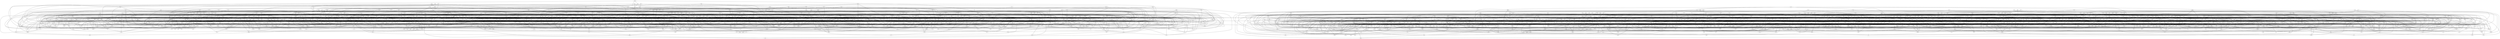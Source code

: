 graph {
	node [cluster=-1];
	ssr	[cluster=1];
	mkc	[cluster=1];
	ssr -- mkc;
	zdr	[cluster=1];
	ssr -- zdr;
	ccn	[cluster=2];
	hpf	[cluster=2];
	ccn -- hpf;
	drf	[cluster=2];
	ccn -- drf;
	dnr	[cluster=2];
	ccn -- dnr;
	xgq	[cluster=2];
	hpf -- xgq;
	zbz	[cluster=2];
	drf -- zbz;
	bpf	[cluster=2];
	krh	[cluster=2];
	bpf -- krh;
	stt	[cluster=2];
	bpf -- stt;
	pgl	[cluster=2];
	krh -- pgl;
	lhf	[cluster=2];
	zpv	[cluster=2];
	lhf -- zpv;
	gnp	[cluster=2];
	zpv -- gnp;
	xls	[cluster=2];
	zpv -- xls;
	pgn	[cluster=2];
	xjc	[cluster=2];
	pgn -- xjc;
	gfn	[cluster=1];
	xhp	[cluster=1];
	gfn -- xhp;
	hvg	[cluster=1];
	gfn -- hvg;
	bqd	[cluster=1];
	gfn -- bqd;
	xhp -- mkc;
	nvb	[cluster=1];
	xhp -- nvb;
	sff	[cluster=1];
	hvg -- sff;
	qdl	[cluster=1];
	hvg -- qdl;
	gnq	[cluster=1];
	bqd -- gnq;
	qzs	[cluster=3];
	bqd -- qzs;
	qqs	[cluster=1];
	bqd -- qqs;
	srl	[cluster=2];
	hfb	[cluster=2];
	srl -- hfb;
	gmm	[cluster=2];
	srl -- gmm;
	qjh	[cluster=2];
	srl -- qjh;
	mtb	[cluster=2];
	mcl	[cluster=2];
	mtb -- mcl;
	nps	[cluster=2];
	mtb -- nps;
	smg	[cluster=2];
	mcl -- smg;
	hkc	[cluster=2];
	hkc -- mcl;
	dcz	[cluster=2];
	hkc -- dcz;
	kzp	[cluster=2];
	hkc -- kzp;
	zpc	[cluster=2];
	hkc -- zpc;
	sgg	[cluster=2];
	hkc -- sgg;
	pxl	[cluster=2];
	dcz -- pxl;
	fhd	[cluster=1];
	vst	[cluster=1];
	fhd -- vst;
	kpz	[cluster=2];
	shk	[cluster=2];
	kpz -- shk;
	mfn	[cluster=2];
	kpz -- mfn;
	shk -- pgl;
	qfn	[cluster=2];
	mfn -- qfn;
	vbn	[cluster=2];
	mfn -- vbn;
	qkb	[cluster=1];
	gdx	[cluster=1];
	qkb -- gdx;
	xvq	[cluster=1];
	gdx -- xvq;
	dgb	[cluster=3];
	xvb	[cluster=3];
	dgb -- xvb;
	mnf	[cluster=3];
	dgb -- mnf;
	vqp	[cluster=3];
	xvb -- vqp;
	crc	[cluster=3];
	xvb -- crc;
	dsx	[cluster=3];
	mnf -- dsx;
	cnt	[cluster=2];
	pfj	[cluster=2];
	cnt -- pfj;
	khj	[cluster=2];
	cnt -- khj;
	qdb	[cluster=2];
	cnt -- qdb;
	fxr	[cluster=2];
	pfj -- fxr;
	cch	[cluster=2];
	khj -- cch;
	ttv	[cluster=2];
	qdb -- ttv;
	nsl	[cluster=2];
	qdb -- nsl;
	dht	[cluster=2];
	qdb -- dht;
	rxk	[cluster=2];
	ktd	[cluster=2];
	rxk -- ktd;
	xtf	[cluster=1];
	dhk	[cluster=1];
	xtf -- dhk;
	mqk	[cluster=3];
	xtf -- mqk;
	zmp	[cluster=1];
	xtf -- zmp;
	ztd	[cluster=3];
	dhk -- ztd;
	bdx	[cluster=3];
	mqk -- bdx;
	xtx	[cluster=1];
	zmp -- xtx;
	czq	[cluster=2];
	hpc	[cluster=2];
	czq -- hpc;
	tmk	[cluster=2];
	czq -- tmk;
	czq -- ttv;
	gmk	[cluster=2];
	czq -- gmk;
	jxv	[cluster=2];
	hpc -- jxv;
	mrr	[cluster=2];
	ttv -- mrr;
	gmk -- pxl;
	vhr	[cluster=2];
	gmk -- vhr;
	rcs	[cluster=3];
	scs	[cluster=1];
	rcs -- scs;
	zjt	[cluster=2];
	jgd	[cluster=2];
	zjt -- jgd;
	jcm	[cluster=2];
	zjt -- jcm;
	kms	[cluster=2];
	zjt -- kms;
	fhs	[cluster=2];
	jgd -- fhs;
	txv	[cluster=2];
	jgd -- txv;
	fnb	[cluster=2];
	jcm -- fnb;
	kms -- zpv;
	sfv	[cluster=2];
	kms -- sfv;
	ngz	[cluster=2];
	kms -- ngz;
	vdj	[cluster=1];
	jkt	[cluster=3];
	vdj -- jkt;
	ssd	[cluster=1];
	vdj -- ssd;
	ccd	[cluster=3];
	jkt -- ccd;
	zpq	[cluster=3];
	lmx	[cluster=3];
	zpq -- lmx;
	tcv	[cluster=3];
	zpq -- tcv;
	zdl	[cluster=3];
	zpq -- zdl;
	lxk	[cluster=3];
	lmx -- lxk;
	vxq	[cluster=3];
	lmx -- vxq;
	vln	[cluster=3];
	tcv -- vln;
	xrd	[cluster=3];
	tcv -- xrd;
	cvq	[cluster=1];
	tcv -- cvq;
	zdl -- tcv;
	zdl -- lxk;
	dpr	[cluster=3];
	zdl -- dpr;
	mpz	[cluster=2];
	jcb	[cluster=2];
	mpz -- jcb;
	hfl	[cluster=2];
	mpz -- hfl;
	ppj	[cluster=2];
	mpz -- ppj;
	mzg	[cluster=2];
	jcb -- mzg;
	gzp	[cluster=2];
	hfl -- gzp;
	cgq	[cluster=2];
	hfl -- cgq;
	dnl	[cluster=2];
	hfl -- dnl;
	rjr	[cluster=2];
	ppj -- rjr;
	krc	[cluster=2];
	ppj -- krc;
	qtx	[cluster=2];
	ppj -- qtx;
	bcm	[cluster=1];
	bcm -- ssd;
	ctd	[cluster=1];
	bcm -- ctd;
	dtz	[cluster=1];
	bcm -- dtz;
	dxd	[cluster=3];
	bcm -- dxd;
	lsl	[cluster=1];
	bcm -- lsl;
	gmg	[cluster=1];
	ctd -- gmg;
	lmq	[cluster=3];
	ctd -- lmq;
	zzk	[cluster=3];
	ctd -- zzk;
	kng	[cluster=1];
	dtz -- kng;
	mxp	[cluster=3];
	dxd -- mxp;
	bqf	[cluster=1];
	lsl -- bqf;
	qqq	[cluster=2];
	cjl	[cluster=2];
	qqq -- cjl;
	pdp	[cluster=2];
	qqq -- pdp;
	zhv	[cluster=2];
	qqq -- zhv;
	tvb	[cluster=2];
	qqq -- tvb;
	mcp	[cluster=2];
	cjl -- mcp;
	rpn	[cluster=2];
	cjl -- rpn;
	msl	[cluster=2];
	cjl -- msl;
	nnq	[cluster=2];
	cjl -- nnq;
	qxz	[cluster=2];
	pdp -- qxz;
	rpz	[cluster=2];
	pdp -- rpz;
	bpx	[cluster=2];
	pdp -- bpx;
	vqr	[cluster=2];
	zhv -- vqr;
	gjx	[cluster=2];
	tvb -- gjx;
	rfn	[cluster=2];
	tvb -- rfn;
	gxj	[cluster=3];
	lkj	[cluster=3];
	gxj -- lkj;
	tbq	[cluster=3];
	gxj -- tbq;
	sfm	[cluster=3];
	gxj -- sfm;
	zhk	[cluster=3];
	fqf	[cluster=3];
	zhk -- fqf;
	ptj	[cluster=3];
	zhk -- ptj;
	zhk -- vln;
	dfk	[cluster=1];
	fqf -- dfk;
	qmr	[cluster=2];
	ptj -- qmr;
	tcj	[cluster=3];
	vln -- tcj;
	dnd	[cluster=3];
	dpr -- dnd;
	qvb	[cluster=1];
	dpr -- qvb;
	ncp	[cluster=3];
	ncp -- vqp;
	vqn	[cluster=3];
	ncp -- vqn;
	vqp -- vst;
	srz	[cluster=1];
	lnv	[cluster=1];
	srz -- lnv;
	fsg	[cluster=3];
	srz -- fsg;
	rfr	[cluster=1];
	lnv -- rfr;
	kvn	[cluster=3];
	fsg -- kvn;
	jqk	[cluster=2];
	csq	[cluster=2];
	jqk -- csq;
	mcz	[cluster=2];
	jqk -- mcz;
	mcz -- jcb;
	xhn	[cluster=2];
	mcz -- xhn;
	cvv	[cluster=1];
	glq	[cluster=1];
	cvv -- glq;
	rsc	[cluster=3];
	cvv -- rsc;
	dzf	[cluster=1];
	cvv -- dzf;
	gdn	[cluster=1];
	cvv -- gdn;
	dfp	[cluster=1];
	cvv -- dfp;
	plb	[cluster=3];
	rsc -- plb;
	lgg	[cluster=3];
	rsc -- lgg;
	dzf -- ssd;
	qft	[cluster=1];
	dzf -- qft;
	rkk	[cluster=1];
	gdn -- rkk;
	knc	[cluster=1];
	dfp -- knc;
	vcx	[cluster=1];
	vcx -- vdj;
	npc	[cluster=1];
	vcx -- npc;
	nrx	[cluster=3];
	vcx -- nrx;
	rnh	[cluster=1];
	npc -- rnh;
	tth	[cluster=1];
	npc -- tth;
	mfd	[cluster=3];
	npc -- mfd;
	qns	[cluster=3];
	nrx -- qns;
	lbq	[cluster=2];
	zds	[cluster=2];
	lbq -- zds;
	psn	[cluster=2];
	npq	[cluster=2];
	psn -- npq;
	xzz	[cluster=2];
	psn -- xzz;
	psn -- gjx;
	svf	[cluster=2];
	psn -- svf;
	zdg	[cluster=2];
	gjx -- zdg;
	tnf	[cluster=3];
	zqk	[cluster=1];
	tnf -- zqk;
	jhs	[cluster=3];
	tnf -- jhs;
	zbh	[cluster=3];
	tnf -- zbh;
	lnq	[cluster=1];
	tnf -- lnq;
	dlg	[cluster=3];
	jhs -- dlg;
	dnh	[cluster=1];
	jhs -- dnh;
	clf	[cluster=3];
	jhs -- clf;
	sfg	[cluster=1];
	zbh -- sfg;
	vcq	[cluster=3];
	zbh -- vcq;
	lxq	[cluster=3];
	lnq -- lxq;
	nms	[cluster=3];
	lnq -- nms;
	lfp	[cluster=1];
	lnq -- lfp;
	vtz	[cluster=2];
	bhh	[cluster=2];
	vtz -- bhh;
	gxr	[cluster=2];
	vtz -- gxr;
	blx	[cluster=2];
	vtz -- blx;
	bhh -- mrr;
	khl	[cluster=2];
	bhh -- khl;
	nnh	[cluster=2];
	gxr -- nnh;
	hpn	[cluster=2];
	gxr -- hpn;
	blx -- mtb;
	fhf	[cluster=2];
	blx -- fhf;
	pzq	[cluster=2];
	vcj	[cluster=2];
	pzq -- vcj;
	cqn	[cluster=2];
	pzq -- cqn;
	jxr	[cluster=2];
	pzq -- jxr;
	qvx	[cluster=2];
	pzq -- qvx;
	vcj -- cqn;
	rmv	[cluster=2];
	vcj -- rmv;
	nsg	[cluster=2];
	cqn -- nsg;
	rgn	[cluster=2];
	jxr -- rgn;
	sxz	[cluster=2];
	qvx -- sxz;
	jtg	[cluster=2];
	qvx -- jtg;
	bdt	[cluster=2];
	bdt -- hpc;
	jzm	[cluster=2];
	bdt -- jzm;
	dhh	[cluster=2];
	bdt -- dhh;
	tbp	[cluster=2];
	bdt -- tbp;
	zdp	[cluster=2];
	tbp -- zdp;
	hlx	[cluster=2];
	tbp -- hlx;
	gxn	[cluster=2];
	tbp -- gxn;
	gjm	[cluster=2];
	gjm -- vtz;
	kjl	[cluster=2];
	gjm -- kjl;
	jln	[cluster=2];
	gjm -- jln;
	lmg	[cluster=2];
	kjl -- lmg;
	fck	[cluster=2];
	jln -- fck;
	rvq	[cluster=2];
	jln -- rvq;
	qsr	[cluster=2];
	jln -- qsr;
	zcg	[cluster=3];
	kcv	[cluster=1];
	zcg -- kcv;
	sqv	[cluster=3];
	zcg -- sqv;
	kcv -- qkb;
	cnb	[cluster=1];
	kcv -- cnb;
	zsj	[cluster=3];
	sqv -- zsj;
	qsp	[cluster=2];
	fck -- qsp;
	tcp	[cluster=2];
	fck -- tcp;
	hzn	[cluster=2];
	qsp -- hzn;
	tmn	[cluster=2];
	qsp -- tmn;
	lls	[cluster=1];
	zvq	[cluster=1];
	lls -- zvq;
	tkd	[cluster=1];
	lls -- tkd;
	tzd	[cluster=1];
	lls -- tzd;
	jgh	[cluster=1];
	zvq -- jgh;
	blk	[cluster=1];
	tkd -- blk;
	nrq	[cluster=1];
	tkd -- nrq;
	rkd	[cluster=3];
	tzd -- rkd;
	hbr	[cluster=2];
	hld	[cluster=2];
	hbr -- hld;
	rkl	[cluster=2];
	hbr -- rkl;
	cbg	[cluster=2];
	hbr -- cbg;
	zsh	[cluster=1];
	dcx	[cluster=1];
	zsh -- dcx;
	zhr	[cluster=1];
	zsh -- zhr;
	mmr	[cluster=1];
	mmr -- zmp;
	tbk	[cluster=1];
	mmr -- tbk;
	mmr -- qns;
	xbf	[cluster=3];
	tbk -- xbf;
	hhs	[cluster=3];
	qns -- hhs;
	fvf	[cluster=2];
	rsp	[cluster=2];
	fvf -- rsp;
	vlb	[cluster=2];
	rsp -- vlb;
	bdd	[cluster=1];
	rfr -- bdd;
	krn	[cluster=2];
	dkk	[cluster=2];
	krn -- dkk;
	dfd	[cluster=2];
	krn -- dfd;
	vvc	[cluster=3];
	hmj	[cluster=3];
	vvc -- hmj;
	zmh	[cluster=3];
	vvc -- zmh;
	slc	[cluster=3];
	lmq -- slc;
	qxm	[cluster=3];
	lmq -- qxm;
	tfv	[cluster=3];
	lmq -- tfv;
	cxn	[cluster=3];
	zzk -- cxn;
	nfn	[cluster=3];
	zzk -- nfn;
	sqk	[cluster=2];
	qsg	[cluster=2];
	sqk -- qsg;
	hpq	[cluster=2];
	sqk -- hpq;
	nhf	[cluster=2];
	sqk -- nhf;
	mpc	[cluster=2];
	hpq -- mpc;
	rjb	[cluster=2];
	vlb -- rjb;
	tsf	[cluster=3];
	dkp	[cluster=3];
	tsf -- dkp;
	csh	[cluster=3];
	tsf -- csh;
	mxv	[cluster=1];
	csh -- mxv;
	pjr	[cluster=3];
	csh -- pjr;
	hsn	[cluster=3];
	csh -- hsn;
	lcm	[cluster=3];
	tjj	[cluster=3];
	lcm -- tjj;
	nxn	[cluster=2];
	nxn -- kjl;
	gph	[cluster=2];
	nxn -- gph;
	snz	[cluster=2];
	cch -- snz;
	xzv	[cluster=2];
	snz -- xzv;
	xbm	[cluster=3];
	kng -- xbm;
	gkn	[cluster=3];
	bgm	[cluster=3];
	gkn -- bgm;
	vsn	[cluster=3];
	bgm -- vsn;
	rfk	[cluster=2];
	ngv	[cluster=2];
	rfk -- ngv;
	pjb	[cluster=2];
	ngv -- pjb;
	qrr	[cluster=2];
	bqr	[cluster=2];
	qrr -- bqr;
	rjp	[cluster=2];
	qrr -- rjp;
	fqs	[cluster=2];
	qrr -- fqs;
	gsx	[cluster=2];
	qrr -- gsx;
	qrr -- rjr;
	bqr -- zbz;
	qlc	[cluster=2];
	bqr -- qlc;
	rjp -- tvb;
	rjp -- npq;
	rjp -- nxn;
	bnr	[cluster=2];
	rjp -- bnr;
	lhb	[cluster=2];
	rjp -- lhb;
	bvd	[cluster=2];
	rjp -- bvd;
	lnz	[cluster=2];
	fqs -- lnz;
	nxm	[cluster=2];
	fqs -- nxm;
	jql	[cluster=2];
	fqs -- jql;
	xnc	[cluster=2];
	gsx -- xnc;
	gsx -- cgq;
	qnz	[cluster=2];
	rjr -- qnz;
	dmq	[cluster=3];
	dmq -- zmh;
	clv	[cluster=1];
	dmq -- clv;
	zdj	[cluster=1];
	dmq -- zdj;
	nkp	[cluster=1];
	zdj -- nkp;
	jfc	[cluster=3];
	mxp -- jfc;
	pms	[cluster=2];
	nnh -- pms;
	bjp	[cluster=2];
	hpn -- bjp;
	pqx	[cluster=3];
	nbh	[cluster=1];
	pqx -- nbh;
	qjx	[cluster=3];
	pqx -- qjx;
	frt	[cluster=3];
	pqx -- frt;
	vpb	[cluster=3];
	pqx -- vpb;
	mmn	[cluster=3];
	pqx -- mmn;
	nbh -- zhr;
	stn	[cluster=1];
	nbh -- stn;
	qjx -- dhk;
	mfv	[cluster=1];
	qjx -- mfv;
	dlx	[cluster=3];
	qjx -- dlx;
	zmt	[cluster=3];
	frt -- zmt;
	frt -- dfk;
	vpb -- tcv;
	vpb -- vqn;
	vpb -- tcj;
	kgp	[cluster=1];
	vpb -- kgp;
	mmn -- ztd;
	mdt	[cluster=2];
	qkc	[cluster=2];
	mdt -- qkc;
	jzn	[cluster=2];
	mdt -- jzn;
	jks	[cluster=2];
	mdt -- jks;
	qbc	[cluster=2];
	mdt -- qbc;
	mdt -- zdp;
	gfm	[cluster=2];
	qkc -- gfm;
	hkt	[cluster=2];
	qkc -- hkt;
	dnq	[cluster=2];
	qkc -- dnq;
	ndh	[cluster=2];
	qkc -- ndh;
	qkc -- ngz;
	tzj	[cluster=2];
	qkc -- tzj;
	jzn -- fxr;
	jks -- kzp;
	pcf	[cluster=2];
	jks -- pcf;
	qbc -- rfk;
	klt	[cluster=2];
	qbc -- klt;
	zdp -- snz;
	frj	[cluster=3];
	fgj	[cluster=3];
	frj -- fgj;
	dvv	[cluster=3];
	dvv -- tjj;
	hkm	[cluster=3];
	dvv -- hkm;
	tqf	[cluster=3];
	dvv -- tqf;
	cmc	[cluster=3];
	dvv -- cmc;
	hkm -- knc;
	tqf -- dkp;
	tdb	[cluster=3];
	tqf -- tdb;
	cgs	[cluster=3];
	tqf -- cgs;
	dcq	[cluster=3];
	cmc -- dcq;
	cmc -- nfn;
	mcs	[cluster=2];
	ttz	[cluster=2];
	mcs -- ttz;
	xcr	[cluster=2];
	mcs -- xcr;
	svg	[cluster=2];
	xcr -- svg;
	vxg	[cluster=2];
	vxg -- mcp;
	gxt	[cluster=2];
	vxg -- gxt;
	mqn	[cluster=2];
	vxg -- mqn;
	xnh	[cluster=2];
	gxt -- xnh;
	gxt -- tmn;
	pmv	[cluster=3];
	pmv -- sqv;
	mzb	[cluster=1];
	mzb -- zsh;
	pvf	[cluster=2];
	pvf -- sgg;
	jzx	[cluster=2];
	pvf -- jzx;
	sxk	[cluster=2];
	sxk -- qjh;
	sxk -- nsg;
	sxk -- mpc;
	grj	[cluster=1];
	grj -- srz;
	dgx	[cluster=1];
	grj -- dgx;
	vbh	[cluster=2];
	vbh -- rkl;
	sbn	[cluster=2];
	vbh -- sbn;
	sbn -- mfn;
	qzg	[cluster=2];
	xdv	[cluster=2];
	qzg -- xdv;
	zgb	[cluster=2];
	qzg -- zgb;
	mpl	[cluster=2];
	qzg -- mpl;
	fmc	[cluster=2];
	qzg -- fmc;
	xdv -- qxz;
	bhb	[cluster=2];
	zgb -- bhb;
	fhl	[cluster=2];
	mpl -- fhl;
	lss	[cluster=2];
	mpl -- lss;
	fmc -- qjh;
	fmc -- rmv;
	zbl	[cluster=2];
	zbf	[cluster=2];
	zbl -- zbf;
	nst	[cluster=3];
	svd	[cluster=3];
	nst -- svd;
	nds	[cluster=3];
	svd -- nds;
	fbq	[cluster=1];
	fbq -- dcx;
	cmf	[cluster=1];
	fbq -- cmf;
	gzt	[cluster=1];
	fbq -- gzt;
	lln	[cluster=3];
	fbq -- lln;
	fnx	[cluster=1];
	cmf -- fnx;
	gzt -- ssr;
	gzt -- sfg;
	rcb	[cluster=3];
	lln -- rcb;
	qhs	[cluster=3];
	lln -- qhs;
	kfb	[cluster=2];
	gsk	[cluster=2];
	kfb -- gsk;
	xvn	[cluster=2];
	gsk -- xvn;
	lsv	[cluster=2];
	lsv -- lxk;
	lch	[cluster=1];
	lsv -- lch;
	lxt	[cluster=2];
	lsv -- lxt;
	lsv -- mfv;
	rsg	[cluster=1];
	lch -- rsg;
	mfh	[cluster=1];
	mfv -- mfh;
	ppg	[cluster=3];
	slc -- ppg;
	rds	[cluster=2];
	hrd	[cluster=2];
	rds -- hrd;
	tlv	[cluster=2];
	rds -- tlv;
	qbm	[cluster=2];
	rds -- qbm;
	zbr	[cluster=2];
	hrd -- zbr;
	tlv -- vbh;
	grs	[cluster=2];
	tlv -- grs;
	tlv -- xzv;
	qbm -- rsp;
	vgp	[cluster=3];
	qcp	[cluster=3];
	vgp -- qcp;
	vgp -- tcj;
	qcp -- xrd;
	kcx	[cluster=3];
	kcx -- gkn;
	mbc	[cluster=3];
	kcx -- mbc;
	xmk	[cluster=3];
	kcx -- xmk;
	xtj	[cluster=3];
	kcx -- xtj;
	cqv	[cluster=3];
	mbc -- cqv;
	prg	[cluster=1];
	mbc -- prg;
	pns	[cluster=3];
	mbc -- pns;
	fsz	[cluster=3];
	mbc -- fsz;
	xcx	[cluster=1];
	mbc -- xcx;
	xmk -- fgj;
	kzj	[cluster=1];
	fpg	[cluster=1];
	kzj -- fpg;
	dng	[cluster=1];
	kzj -- dng;
	fpg -- zsh;
	frz	[cluster=1];
	fpg -- frz;
	gjj	[cluster=1];
	fpg -- gjj;
	zth	[cluster=1];
	fpg -- zth;
	hkr	[cluster=3];
	fpg -- hkr;
	qhr	[cluster=2];
	qhr -- gfm;
	ktx	[cluster=2];
	qhr -- ktx;
	qhr -- lmg;
	kbn	[cluster=2];
	qhr -- kbn;
	lnd	[cluster=2];
	kbn -- lnd;
	zrk	[cluster=2];
	kbn -- zrk;
	dtr	[cluster=2];
	dtr -- mcs;
	fgc	[cluster=2];
	dtr -- fgc;
	dtr -- mzg;
	fgc -- nnh;
	lxn	[cluster=2];
	fgc -- lxn;
	vfx	[cluster=1];
	vfx -- mfh;
	frd	[cluster=1];
	vfx -- frd;
	frd -- gmg;
	xsk	[cluster=3];
	frd -- xsk;
	szm	[cluster=2];
	szm -- gmm;
	szm -- hkt;
	hfh	[cluster=2];
	szm -- hfh;
	ckk	[cluster=2];
	szm -- ckk;
	hkt -- gsx;
	hkt -- xvn;
	bkz	[cluster=2];
	hfh -- bkz;
	rxg	[cluster=2];
	hfh -- rxg;
	pzl	[cluster=2];
	hfh -- pzl;
	xtz	[cluster=2];
	ckk -- xtz;
	qdg	[cluster=1];
	rcg	[cluster=1];
	qdg -- rcg;
	vgb	[cluster=1];
	rcg -- vgb;
	kxg	[cluster=2];
	kxg -- qnz;
	vbk	[cluster=2];
	kxg -- vbk;
	pff	[cluster=2];
	kxg -- pff;
	hll	[cluster=2];
	kxg -- hll;
	dfs	[cluster=2];
	kxg -- dfs;
	qnz -- xjc;
	vbk -- xjc;
	nmb	[cluster=2];
	vbk -- nmb;
	dfs -- pcf;
	fmp	[cluster=2];
	dfs -- fmp;
	hgm	[cluster=2];
	gnk	[cluster=2];
	hgm -- gnk;
	ptd	[cluster=2];
	hgm -- ptd;
	mxc	[cluster=2];
	hgm -- mxc;
	kmb	[cluster=2];
	hgm -- kmb;
	gnk -- pgn;
	zvc	[cluster=2];
	gnk -- zvc;
	ptd -- krh;
	fnr	[cluster=2];
	ptd -- fnr;
	czp	[cluster=2];
	ptd -- czp;
	mxc -- zrk;
	kmb -- dfd;
	bmb	[cluster=2];
	kmb -- bmb;
	gbx	[cluster=2];
	mkt	[cluster=2];
	gbx -- mkt;
	nkn	[cluster=2];
	gbx -- nkn;
	mcj	[cluster=2];
	gbx -- mcj;
	bkt	[cluster=2];
	mkt -- bkt;
	rmf	[cluster=2];
	mkt -- rmf;
	nkn -- krh;
	mmp	[cluster=2];
	nkn -- mmp;
	qmq	[cluster=2];
	mcj -- qmq;
	fpx	[cluster=1];
	fpx -- dtz;
	zvh	[cluster=3];
	fpx -- zvh;
	bgt	[cluster=3];
	zvh -- bgt;
	zvm	[cluster=3];
	zvh -- zvm;
	npb	[cluster=3];
	zvh -- npb;
	lgl	[cluster=1];
	lgl -- zbh;
	lgl -- rcg;
	qcg	[cluster=1];
	lgl -- qcg;
	hmx	[cluster=3];
	qcg -- hmx;
	ngx	[cluster=1];
	qcg -- ngx;
	sfv -- mzg;
	xfd	[cluster=2];
	sfv -- xfd;
	kgs	[cluster=2];
	sfv -- kgs;
	xpz	[cluster=2];
	xfd -- xpz;
	sls	[cluster=1];
	dfj	[cluster=1];
	sls -- dfj;
	tfd	[cluster=1];
	sls -- tfd;
	vtj	[cluster=3];
	sls -- vtj;
	znv	[cluster=1];
	sls -- znv;
	dfj -- rcs;
	rfb	[cluster=1];
	dfj -- rfb;
	dfj -- kgp;
	gqz	[cluster=1];
	tfd -- gqz;
	cxr	[cluster=3];
	tfd -- cxr;
	dbx	[cluster=3];
	tfd -- dbx;
	vtj -- dpr;
	htv	[cluster=3];
	vtj -- htv;
	zrj	[cluster=1];
	znv -- zrj;
	xmz	[cluster=1];
	znv -- xmz;
	kmq	[cluster=1];
	znv -- kmq;
	kvj	[cluster=1];
	znv -- kvj;
	msc	[cluster=1];
	msc -- gdn;
	msc -- gqz;
	hdp	[cluster=3];
	msc -- hdp;
	qbd	[cluster=1];
	msc -- qbd;
	hdp -- fhd;
	hdp -- cgs;
	tqn	[cluster=3];
	hdp -- tqn;
	gjp	[cluster=3];
	hdp -- gjp;
	mmb	[cluster=1];
	qbd -- mmb;
	tfz	[cluster=1];
	fnk	[cluster=1];
	tfz -- fnk;
	scr	[cluster=1];
	tfz -- scr;
	vff	[cluster=1];
	tfz -- vff;
	tfz -- tdb;
	hls	[cluster=1];
	fnk -- hls;
	fnk -- prg;
	jcj	[cluster=1];
	scr -- jcj;
	qph	[cluster=1];
	scr -- qph;
	nsn	[cluster=1];
	scr -- nsn;
	gmx	[cluster=1];
	vff -- gmx;
	zxl	[cluster=1];
	vff -- zxl;
	gmb	[cluster=2];
	gst	[cluster=2];
	gmb -- gst;
	dqr	[cluster=2];
	gmb -- dqr;
	grk	[cluster=2];
	gmb -- grk;
	hfp	[cluster=2];
	gmb -- hfp;
	tqj	[cluster=2];
	gst -- tqj;
	qlk	[cluster=2];
	gst -- qlk;
	prb	[cluster=2];
	gst -- prb;
	dqr -- dnr;
	dqr -- rkl;
	grk -- dnr;
	dfc	[cluster=2];
	grk -- dfc;
	njv	[cluster=2];
	grk -- njv;
	grs -- pfj;
	xsr	[cluster=3];
	bbs	[cluster=3];
	xsr -- bbs;
	sxx	[cluster=3];
	bbs -- sxx;
	lzx	[cluster=3];
	bbs -- lzx;
	vbj	[cluster=2];
	vbj -- jzx;
	pts	[cluster=2];
	vbj -- pts;
	lnm	[cluster=2];
	vbj -- lnm;
	lnm -- hfp;
	dhc	[cluster=2];
	lnm -- dhc;
	ljb	[cluster=2];
	lnm -- ljb;
	qnx	[cluster=2];
	qnx -- ckk;
	qnx -- qxz;
	nvt	[cluster=2];
	nvt -- dhc;
	zfm	[cluster=2];
	zfm -- shk;
	zfm -- npq;
	zfm -- kbn;
	lbd	[cluster=2];
	zfm -- lbd;
	lbd -- zvc;
	jjl	[cluster=3];
	sht	[cluster=3];
	jjl -- sht;
	cvl	[cluster=3];
	jjl -- cvl;
	qkr	[cluster=1];
	jjl -- qkr;
	kbf	[cluster=3];
	jjl -- kbf;
	sht -- dpr;
	jjj	[cluster=3];
	sht -- jjj;
	cvl -- dnd;
	dtx	[cluster=1];
	qkr -- dtx;
	qkr -- cvq;
	hjg	[cluster=3];
	kbf -- hjg;
	jsv	[cluster=2];
	dhg	[cluster=2];
	jsv -- dhg;
	jvg	[cluster=2];
	jsv -- jvg;
	ghd	[cluster=2];
	jsv -- ghd;
	hqs	[cluster=2];
	jsv -- hqs;
	jsv -- mrr;
	mhx	[cluster=2];
	dhg -- mhx;
	jvg -- zvc;
	ghd -- rgn;
	ghd -- qnx;
	hqs -- zrk;
	kpg	[cluster=2];
	hqs -- kpg;
	nlk	[cluster=2];
	xsp	[cluster=2];
	nlk -- xsp;
	cbt	[cluster=2];
	nlk -- cbt;
	qmd	[cluster=2];
	nlk -- qmd;
	xsp -- rjr;
	rpr	[cluster=2];
	xsp -- rpr;
	cbt -- dkk;
	hkf	[cluster=2];
	cbt -- hkf;
	qmd -- ktd;
	qmd -- tcp;
	qmd -- fhf;
	stm	[cluster=2];
	qmd -- stm;
	slk	[cluster=2];
	slk -- bmb;
	jjp	[cluster=2];
	slk -- jjp;
	hdg	[cluster=2];
	slk -- hdg;
	dtf	[cluster=2];
	slk -- dtf;
	jjp -- fhl;
	jjp -- zdg;
	blh	[cluster=2];
	hdg -- blh;
	pmz	[cluster=2];
	dtf -- pmz;
	khs	[cluster=2];
	dtf -- khs;
	pkk	[cluster=1];
	ksl	[cluster=3];
	pkk -- ksl;
	zpn	[cluster=3];
	ksl -- zpn;
	bcz	[cluster=3];
	ksl -- bcz;
	bjv	[cluster=2];
	bjv -- bdt;
	bjv -- fvf;
	kbl	[cluster=2];
	bjv -- kbl;
	rbl	[cluster=2];
	bjv -- rbl;
	kbl -- zpc;
	kbl -- bhh;
	njb	[cluster=1];
	zlq	[cluster=1];
	njb -- zlq;
	skz	[cluster=1];
	skz -- vfx;
	tpn	[cluster=1];
	skz -- tpn;
	skz -- cxr;
	klc	[cluster=3];
	skz -- klc;
	tpl	[cluster=1];
	skz -- tpl;
	kqz	[cluster=1];
	tpn -- kqz;
	tkq	[cluster=1];
	tpn -- tkq;
	tpn -- xrd;
	cxr -- bgt;
	zsz	[cluster=3];
	klc -- zsz;
	xjx	[cluster=3];
	klc -- xjx;
	qbt	[cluster=1];
	klc -- qbt;
	zzt	[cluster=1];
	tpl -- zzt;
	mmp -- mpc;
	mmp -- mhx;
	xsm	[cluster=3];
	xsm -- hmj;
	kfq	[cluster=1];
	gmx -- kfq;
	zxl -- cmf;
	pck	[cluster=3];
	pck -- jkt;
	pck -- dkp;
	czg	[cluster=3];
	pck -- czg;
	pck -- hjg;
	dsr	[cluster=3];
	czg -- dsr;
	pmx	[cluster=1];
	czg -- pmx;
	ldl	[cluster=2];
	ldl -- gmm;
	rsq	[cluster=2];
	ldl -- rsq;
	tkt	[cluster=2];
	ldl -- tkt;
	rsq -- ttv;
	tkt -- vbk;
	tkt -- zrk;
	tkt -- qtx;
	zfk	[cluster=2];
	lpm	[cluster=2];
	zfk -- lpm;
	qch	[cluster=2];
	zfk -- qch;
	fts	[cluster=2];
	zfk -- fts;
	lpm -- vlb;
	lpm -- hpn;
	qch -- rjb;
	qch -- lxn;
	fts -- nnh;
	fts -- mcs;
	ctn	[cluster=2];
	ctn -- svf;
	rxc	[cluster=2];
	ctn -- rxc;
	mnj	[cluster=3];
	mnj -- jkt;
	mnj -- dlg;
	fjj	[cluster=3];
	fjj -- rfb;
	jhc	[cluster=3];
	fjj -- jhc;
	rdb	[cluster=3];
	fjj -- rdb;
	bmg	[cluster=3];
	fjj -- bmg;
	rfb -- scs;
	jhc -- qbd;
	rdb -- hkr;
	jbz	[cluster=3];
	bmg -- jbz;
	cqp	[cluster=3];
	cqp -- svd;
	cqp -- vxq;
	ppx	[cluster=3];
	cqp -- ppx;
	ztf	[cluster=1];
	ppx -- ztf;
	ppx -- xbm;
	kjs	[cluster=3];
	ppx -- kjs;
	pfl	[cluster=3];
	ppx -- pfl;
	pqj	[cluster=3];
	pxc	[cluster=1];
	pqj -- pxc;
	ggj	[cluster=3];
	pqj -- ggj;
	qrz	[cluster=3];
	pqj -- qrz;
	pdc	[cluster=1];
	pqj -- pdc;
	pxc -- zrj;
	lkp	[cluster=1];
	pxc -- lkp;
	nsk	[cluster=1];
	pxc -- nsk;
	pjf	[cluster=1];
	pxc -- pjf;
	ggj -- slc;
	dzj	[cluster=3];
	ggj -- dzj;
	ggj -- bcz;
	xdj	[cluster=1];
	pdc -- xdj;
	pdc -- fnx;
	pct	[cluster=1];
	pdc -- pct;
	qfn -- zbf;
	fxr -- xnh;
	fxr -- ljb;
	fxr -- nmb;
	chb	[cluster=1];
	chb -- ztf;
	hxp	[cluster=3];
	chb -- hxp;
	lbb	[cluster=1];
	lbb -- hvg;
	lbb -- zqk;
	lbb -- cvl;
	cpv	[cluster=1];
	lbb -- cpv;
	cpv -- tbq;
	bnl	[cluster=1];
	cpv -- bnl;
	tjk	[cluster=1];
	tts	[cluster=1];
	tjk -- tts;
	dhp	[cluster=1];
	tjk -- dhp;
	sfx	[cluster=2];
	sfx -- ktx;
	znk	[cluster=2];
	sfx -- znk;
	gpz	[cluster=2];
	sfx -- gpz;
	qln	[cluster=2];
	sfx -- qln;
	ggh	[cluster=2];
	sfx -- ggh;
	rnp	[cluster=2];
	gpz -- rnp;
	flj	[cluster=2];
	qln -- flj;
	hss	[cluster=2];
	qln -- hss;
	fph	[cluster=2];
	qln -- fph;
	ggh -- qkc;
	sbx	[cluster=2];
	ggh -- sbx;
	hxv	[cluster=2];
	ggh -- hxv;
	fhl -- rsp;
	xxn	[cluster=3];
	mjv	[cluster=3];
	xxn -- mjv;
	dfv	[cluster=2];
	dfv -- hfb;
	dfv -- mfn;
	xvh	[cluster=2];
	dfv -- xvh;
	dfv -- hzn;
	xvh -- rxk;
	xvh -- gfm;
	xvh -- dhg;
	xvh -- hzn;
	ths	[cluster=3];
	vfl	[cluster=3];
	ths -- vfl;
	ths -- frz;
	lhm	[cluster=3];
	ths -- lhm;
	nks	[cluster=1];
	ths -- nks;
	ths -- sxx;
	vfl -- mfd;
	psm	[cluster=3];
	vfl -- psm;
	vpf	[cluster=3];
	vfl -- vpf;
	frz -- zlq;
	frz -- pdc;
	lhm -- vgp;
	ptf	[cluster=3];
	lhm -- ptf;
	cgs -- lkj;
	zqd	[cluster=2];
	zqd -- tmk;
	zqd -- hld;
	hgh	[cluster=2];
	zqd -- hgh;
	dhs	[cluster=2];
	zqd -- dhs;
	dhs -- vxg;
	rlj	[cluster=2];
	dhs -- rlj;
	rsx	[cluster=2];
	dhs -- rsx;
	fgg	[cluster=2];
	fgg -- mhx;
	kmr	[cluster=2];
	fgg -- kmr;
	xlt	[cluster=2];
	fgg -- xlt;
	kmr -- pgn;
	xlt -- dfd;
	xlt -- qxz;
	jbh	[cluster=3];
	jbh -- zlq;
	jbh -- bmg;
	dmg	[cluster=3];
	jbh -- dmg;
	qkx	[cluster=3];
	jbh -- qkx;
	skl	[cluster=3];
	jbh -- skl;
	dmg -- bqf;
	mkf	[cluster=3];
	dmg -- mkf;
	qkx -- htv;
	qkx -- bcz;
	rlz	[cluster=3];
	qkx -- rlz;
	vrk	[cluster=3];
	skl -- vrk;
	kkf	[cluster=1];
	kql	[cluster=1];
	kkf -- kql;
	thd	[cluster=2];
	thd -- pts;
	thd -- xnc;
	jbf	[cluster=2];
	thd -- jbf;
	jbf -- kgs;
	pzb	[cluster=3];
	pzb -- zhk;
	bln	[cluster=3];
	pzb -- bln;
	qpl	[cluster=1];
	pzb -- qpl;
	bfs	[cluster=3];
	pzb -- bfs;
	mgh	[cluster=3];
	pzb -- mgh;
	bln -- nms;
	srd	[cluster=3];
	bln -- srd;
	qpl -- rkk;
	lcf	[cluster=1];
	qpl -- lcf;
	qpl -- qft;
	dst	[cluster=3];
	bfs -- dst;
	tsh	[cluster=3];
	bfs -- tsh;
	mgh -- gjp;
	mgh -- jfc;
	gfx	[cluster=2];
	qjd	[cluster=2];
	gfx -- qjd;
	bvk	[cluster=2];
	gfx -- bvk;
	fmx	[cluster=2];
	gfx -- fmx;
	ssv	[cluster=2];
	gfx -- ssv;
	qjd -- rpr;
	bvk -- ppj;
	bvk -- zdp;
	gkt	[cluster=2];
	bvk -- gkt;
	fmx -- mcj;
	vpj	[cluster=2];
	fmx -- vpj;
	ssv -- gzp;
	gdg	[cluster=2];
	xgq -- gdg;
	csz	[cluster=1];
	lmf	[cluster=1];
	csz -- lmf;
	csz -- rkk;
	csz -- zrj;
	zrj -- vpf;
	dmb	[cluster=3];
	hbk	[cluster=3];
	dmb -- hbk;
	zbn	[cluster=3];
	dmb -- zbn;
	dmb -- hhs;
	hbk -- nrq;
	zbn -- mnj;
	vvq	[cluster=3];
	hhs -- vvq;
	lxq -- xsr;
	bhd	[cluster=3];
	lxq -- bhd;
	nms -- mnf;
	fbr	[cluster=3];
	nms -- fbr;
	dkh	[cluster=2];
	dkh -- svf;
	mct	[cluster=2];
	dkh -- mct;
	kmj	[cluster=2];
	dkh -- kmj;
	tjr	[cluster=2];
	dkh -- tjr;
	mct -- xnc;
	fzs	[cluster=2];
	mct -- fzs;
	prp	[cluster=2];
	mct -- prp;
	clh	[cluster=2];
	mct -- clh;
	kmj -- rjb;
	fnq	[cluster=2];
	kmj -- fnq;
	kmj -- blh;
	tjr -- qbm;
	vcn	[cluster=2];
	tjr -- vcn;
	gxs	[cluster=3];
	gxs -- ncp;
	hcv	[cluster=3];
	gxs -- hcv;
	msj	[cluster=3];
	gxs -- msj;
	lxr	[cluster=3];
	gxs -- lxr;
	gxs -- lzx;
	hcv -- zvm;
	hcv -- bqf;
	msj -- nst;
	msj -- rkd;
	lxr -- dsx;
	qss	[cluster=3];
	lxr -- qss;
	snx	[cluster=2];
	snx -- xzv;
	vkj	[cluster=2];
	qmv	[cluster=2];
	vkj -- qmv;
	vkj -- krc;
	tvx	[cluster=2];
	vkj -- tvx;
	qmv -- zpc;
	qbs	[cluster=2];
	qmv -- qbs;
	mmq	[cluster=2];
	krc -- mmq;
	cfk	[cluster=2];
	tvx -- cfk;
	drx	[cluster=2];
	tvx -- drx;
	hrq	[cluster=2];
	tvx -- hrq;
	svh	[cluster=3];
	msn	[cluster=3];
	svh -- msn;
	sxj	[cluster=3];
	svh -- sxj;
	svh -- stn;
	hlv	[cluster=3];
	msn -- hlv;
	sxj -- qrz;
	ltd	[cluster=2];
	ltd -- cnt;
	ltd -- csq;
	ltd -- mmp;
	ltd -- vkj;
	bmk	[cluster=2];
	ltd -- bmk;
	bmk -- xnh;
	bmk -- nmb;
	bmk -- hxv;
	cft	[cluster=2];
	cft -- krn;
	cft -- mhx;
	vfn	[cluster=2];
	cft -- vfn;
	dpz	[cluster=2];
	cft -- dpz;
	bdl	[cluster=2];
	cft -- bdl;
	vfn -- pgn;
	vfn -- xjc;
	vfn -- hkf;
	dpz -- grs;
	fmf	[cluster=2];
	dpz -- fmf;
	vxn	[cluster=2];
	dpz -- vxn;
	bdl -- ktx;
	kjx	[cluster=2];
	bdl -- kjx;
	tzg	[cluster=2];
	bdl -- tzg;
	gld	[cluster=3];
	mkj	[cluster=3];
	gld -- mkj;
	gld -- rkd;
	gld -- dsr;
	hsx	[cluster=3];
	gld -- hsx;
	gld -- dzj;
	mkj -- cvl;
	mkj -- dsx;
	zxj	[cluster=3];
	hsx -- zxj;
	rzl	[cluster=3];
	hsx -- rzl;
	sfg -- vst;
	sfg -- pmx;
	dtc	[cluster=1];
	sfg -- dtc;
	pmx -- nks;
	xqq	[cluster=3];
	xqq -- sxj;
	xqq -- dbx;
	tgx	[cluster=3];
	tgx -- sfm;
	kvt	[cluster=3];
	tgx -- kvt;
	pbt	[cluster=1];
	kvt -- pbt;
	lkz	[cluster=1];
	cqv -- lkz;
	sxm	[cluster=1];
	cqv -- sxm;
	zkf	[cluster=1];
	lkz -- zkf;
	fhc	[cluster=1];
	lkz -- fhc;
	xlm	[cluster=1];
	sxm -- xlm;
	tzz	[cluster=3];
	sxm -- tzz;
	hls -- ssd;
	fst	[cluster=1];
	hls -- fst;
	knn	[cluster=2];
	knn -- rvq;
	cxl	[cluster=2];
	knn -- cxl;
	cfz	[cluster=2];
	knn -- cfz;
	rvq -- shk;
	vjh	[cluster=2];
	rvq -- vjh;
	cxl -- ljb;
	cfz -- vqr;
	trp	[cluster=1];
	rzn	[cluster=1];
	trp -- rzn;
	trp -- gnq;
	xpp	[cluster=1];
	trp -- xpp;
	sjh	[cluster=1];
	trp -- sjh;
	rzn -- qph;
	mtv	[cluster=1];
	rzn -- mtv;
	jvr	[cluster=1];
	rzn -- jvr;
	gnq -- lkz;
	gnq -- mmb;
	sjh -- mkc;
	cxt	[cluster=1];
	sjh -- cxt;
	xtx -- xpp;
	clk	[cluster=2];
	clk -- cbg;
	fxg	[cluster=2];
	clk -- fxg;
	mlk	[cluster=2];
	clk -- mlk;
	fxh	[cluster=2];
	clk -- fxh;
	nzh	[cluster=2];
	clk -- nzh;
	fxg -- pvf;
	sdr	[cluster=2];
	fxg -- sdr;
	mlk -- xzz;
	mlk -- mrr;
	fxh -- cqn;
	fxh -- lmg;
	nzh -- mzg;
	kqz -- ssd;
	kqz -- rnh;
	rnh -- qdl;
	glp	[cluster=3];
	glp -- zbh;
	glp -- fbq;
	kkx	[cluster=3];
	glp -- kkx;
	glp -- nkp;
	hmz	[cluster=3];
	glp -- hmz;
	vns	[cluster=1];
	glp -- vns;
	gbr	[cluster=3];
	kkx -- gbr;
	bvv	[cluster=3];
	kkx -- bvv;
	njr	[cluster=3];
	hmz -- njr;
	hmz -- qss;
	hmz -- clf;
	vns -- csz;
	gkx	[cluster=1];
	vns -- gkx;
	nxl	[cluster=3];
	nxl -- mxv;
	nxl -- zmt;
	xgm	[cluster=3];
	nxl -- xgm;
	xbt	[cluster=1];
	mxv -- xbt;
	mxv -- dtx;
	svp	[cluster=1];
	mxv -- svp;
	zmt -- zsj;
	xgm -- mfd;
	fhp	[cluster=1];
	mzd	[cluster=1];
	fhp -- mzd;
	jlk	[cluster=3];
	fhp -- jlk;
	jtc	[cluster=3];
	fhp -- jtc;
	mzd -- srz;
	mzd -- gmx;
	pmk	[cluster=1];
	mzd -- pmk;
	zgg	[cluster=1];
	jlk -- zgg;
	vnd	[cluster=3];
	jlk -- vnd;
	zjp	[cluster=1];
	jlk -- zjp;
	gtj	[cluster=3];
	jlk -- gtj;
	jtc -- ssr;
	jtc -- hjg;
	jtc -- bvv;
	jsj	[cluster=3];
	jtc -- jsj;
	jzc	[cluster=1];
	jzc -- tnf;
	jzc -- mfh;
	jzc -- lkp;
	ldr	[cluster=1];
	jzc -- ldr;
	lkp -- cmf;
	ldr -- fsg;
	ldr -- xtx;
	hxr	[cluster=1];
	ldr -- hxr;
	ptf -- gqz;
	nbk	[cluster=3];
	ptf -- nbk;
	glr	[cluster=2];
	glr -- mkt;
	glr -- kjx;
	zmm	[cluster=2];
	glr -- zmm;
	kjx -- jcm;
	xkh	[cluster=2];
	xkh -- rjp;
	xkh -- jzx;
	xkh -- cfk;
	cfk -- rbl;
	gzp -- znk;
	tlx	[cluster=2];
	tlx -- fmc;
	tgd	[cluster=2];
	tlx -- tgd;
	zxk	[cluster=2];
	tlx -- zxk;
	sns	[cluster=2];
	zxk -- sns;
	tvt	[cluster=2];
	zxk -- tvt;
	fnr -- gnp;
	fnr -- nxm;
	bvx	[cluster=3];
	bvx -- lsl;
	bvx -- fqf;
	spp	[cluster=3];
	bvx -- spp;
	nfx	[cluster=3];
	bvx -- nfx;
	spp -- rfr;
	nfx -- xmk;
	rcj	[cluster=1];
	nfx -- rcj;
	jbm	[cluster=2];
	jbm -- vcj;
	qld	[cluster=2];
	jbm -- qld;
	jbm -- qmq;
	pkl	[cluster=2];
	jbm -- pkl;
	qld -- jzm;
	hzs	[cluster=2];
	qld -- hzs;
	fqz	[cluster=2];
	qld -- fqz;
	jlx	[cluster=2];
	qld -- jlx;
	qmq -- drx;
	qmq -- stm;
	pkl -- pts;
	rnk	[cluster=2];
	pkl -- rnk;
	trn	[cluster=3];
	gcf	[cluster=3];
	trn -- gcf;
	qsj	[cluster=3];
	trn -- qsj;
	trn -- bgt;
	xxv	[cluster=3];
	gcf -- xxv;
	vjd	[cluster=3];
	vjd -- rfr;
	vjd -- dsx;
	cms	[cluster=3];
	vjd -- cms;
	mzt	[cluster=2];
	pxs	[cluster=2];
	mzt -- pxs;
	vqd	[cluster=2];
	mzt -- vqd;
	sqf	[cluster=2];
	mzt -- sqf;
	mzt -- drx;
	pxs -- rsp;
	vqd -- xcr;
	vqd -- xsp;
	vqd -- drx;
	vqd -- mmq;
	rsv	[cluster=2];
	rsv -- zbf;
	rsv -- tlx;
	ddf	[cluster=2];
	rsv -- ddf;
	rsv -- fnb;
	vqt	[cluster=2];
	ddf -- vqt;
	ddf -- hrq;
	rsr	[cluster=2];
	rpn -- rsr;
	lpq	[cluster=2];
	rpn -- lpq;
	ltj	[cluster=2];
	rsr -- ltj;
	kvf	[cluster=2];
	rsr -- kvf;
	pbg	[cluster=1];
	pbg -- mmb;
	rlf	[cluster=1];
	pbg -- rlf;
	rlf -- vst;
	rlf -- prg;
	qrl	[cluster=2];
	qrl -- fvf;
	qrl -- nhf;
	qgp	[cluster=2];
	qgp -- qvx;
	qgp -- tjr;
	jjb	[cluster=2];
	qgp -- jjb;
	kll	[cluster=2];
	qgp -- kll;
	fhn	[cluster=2];
	qgp -- fhn;
	jjb -- stm;
	cht	[cluster=2];
	jjb -- cht;
	fhn -- snz;
	ldg	[cluster=2];
	fhn -- ldg;
	rcf	[cluster=2];
	fhn -- rcf;
	jtj	[cluster=2];
	lnd -- jtj;
	btp	[cluster=1];
	btp -- lfp;
	btp -- rcj;
	rcj -- cnb;
	lbj	[cluster=1];
	rcj -- lbj;
	jcr	[cluster=3];
	jgj	[cluster=3];
	jcr -- jgj;
	qbs -- dkk;
	qbs -- hgh;
	hvz	[cluster=2];
	qbs -- hvz;
	blb	[cluster=1];
	blb -- rzn;
	blb -- fst;
	rhs	[cluster=1];
	blb -- rhs;
	blb -- njr;
	rhs -- zdr;
	rhs -- gmg;
	rhs -- lmf;
	njr -- kjs;
	gqj	[cluster=3];
	gqj -- cqv;
	zvf	[cluster=3];
	gqj -- zvf;
	qcb	[cluster=3];
	gqj -- qcb;
	zkh	[cluster=1];
	gqj -- zkh;
	zvf -- mzb;
	zvf -- ksl;
	zvf -- spp;
	zvf -- dlx;
	zkh -- hkm;
	zkh -- kgp;
	phq	[cluster=1];
	zkh -- phq;
	hxr -- jbz;
	pvr	[cluster=2];
	pvr -- rsq;
	gsm	[cluster=2];
	pvr -- gsm;
	gsm -- lxt;
	skq	[cluster=3];
	skq -- vqp;
	bjs	[cluster=3];
	skq -- bjs;
	tch	[cluster=1];
	skq -- tch;
	bjs -- mqk;
	bjs -- vxq;
	bjs -- rzl;
	tch -- mfv;
	gqp	[cluster=1];
	tch -- gqp;
	tch -- pjf;
	lmv	[cluster=1];
	tch -- lmv;
	djs	[cluster=3];
	tch -- djs;
	ksf	[cluster=2];
	ksf -- dnq;
	ksf -- jxv;
	nmv	[cluster=2];
	ksf -- nmv;
	nmv -- pgn;
	qdk	[cluster=2];
	qdk -- nmb;
	qxv	[cluster=2];
	qxv -- dfv;
	qxv -- gzp;
	qxv -- qdk;
	qxv -- rlj;
	qxv -- zbz;
	rlj -- lpq;
	nsk -- gqz;
	zbb	[cluster=3];
	zbb -- lls;
	zbb -- njr;
	knd	[cluster=3];
	zbb -- knd;
	hvp	[cluster=3];
	zbb -- hvp;
	fhr	[cluster=1];
	zbb -- fhr;
	zbb -- htv;
	knd -- lmx;
	knd -- hkr;
	hvp -- npb;
	fhr -- kng;
	fhr -- tgx;
	fhr -- vns;
	htv -- zsj;
	cdr	[cluster=3];
	fhv	[cluster=3];
	cdr -- fhv;
	cdr -- vvq;
	zjq	[cluster=1];
	cdr -- zjq;
	gsc	[cluster=3];
	cdr -- gsc;
	fhv -- ccd;
	zht	[cluster=3];
	fhv -- zht;
	zjq -- zdr;
	zjq -- lnv;
	zjq -- ngx;
	zjq -- xsk;
	gsc -- pmv;
	lbg	[cluster=2];
	lbg -- thd;
	lbg -- sns;
	vzt	[cluster=2];
	lbg -- vzt;
	sdz	[cluster=2];
	lbg -- sdz;
	lbg -- pxl;
	sns -- hvz;
	vzt -- pff;
	sdz -- dkk;
	vbd	[cluster=2];
	vbd -- kfb;
	vbd -- dhc;
	rcn	[cluster=2];
	vbd -- rcn;
	bvq	[cluster=2];
	vbd -- bvq;
	vbd -- hlx;
	png	[cluster=2];
	vbd -- png;
	ghh	[cluster=2];
	vbd -- ghh;
	rcn -- xnc;
	nrf	[cluster=2];
	rcn -- nrf;
	flh	[cluster=2];
	rcn -- flh;
	bvq -- jcb;
	hlx -- blx;
	hlx -- qnx;
	cml	[cluster=2];
	hlx -- cml;
	kns	[cluster=2];
	hlx -- kns;
	png -- jcm;
	png -- pxs;
	ghh -- rgn;
	zsd	[cluster=2];
	ghh -- zsd;
	kbq	[cluster=2];
	ghh -- kbq;
	vrh	[cluster=2];
	vrh -- zrk;
	qhf	[cluster=1];
	crj	[cluster=1];
	qhf -- crj;
	bhx	[cluster=1];
	qhf -- bhx;
	chf	[cluster=1];
	crj -- chf;
	tlj	[cluster=1];
	crj -- tlj;
	bhx -- xqq;
	lzg	[cluster=1];
	bhx -- lzg;
	cnx	[cluster=1];
	bhx -- cnx;
	kqr	[cluster=2];
	kqr -- ccn;
	kqr -- pgl;
	kqp	[cluster=2];
	kqr -- kqp;
	xld	[cluster=2];
	kqr -- xld;
	cxm	[cluster=2];
	kqp -- cxm;
	tss	[cluster=3];
	tss -- xlm;
	rht	[cluster=3];
	tss -- rht;
	shh	[cluster=3];
	tss -- shh;
	tss -- vrk;
	shh -- xvb;
	shh -- xxn;
	vrk -- lgg;
	scv	[cluster=2];
	scv -- glr;
	scv -- qsr;
	rjh	[cluster=2];
	scv -- rjh;
	scv -- cml;
	qsr -- sns;
	qsr -- tqj;
	rjh -- qbm;
	zsz -- mmn;
	zsz -- kgp;
	zsz -- xbm;
	hsj	[cluster=3];
	hsj -- kbf;
	pvs	[cluster=3];
	hsj -- pvs;
	hsj -- lcf;
	pvs -- mnf;
	pvs -- vrk;
	lcf -- bdd;
	lcf -- nsn;
	hmt	[cluster=2];
	hmt -- tcp;
	hmt -- xkh;
	fmv	[cluster=2];
	hmt -- fmv;
	hmt -- fzs;
	fzs -- czp;
	fzs -- jtg;
	ktv	[cluster=3];
	ktv -- kvt;
	ktv -- vsn;
	ktv -- nbk;
	nbk -- qft;
	htr	[cluster=3];
	sml	[cluster=3];
	htr -- sml;
	hln	[cluster=3];
	htr -- hln;
	lqs	[cluster=3];
	htr -- lqs;
	sml -- lzx;
	sml -- rzl;
	xjv	[cluster=3];
	hln -- xjv;
	hln -- lzg;
	lqs -- lcm;
	lqs -- mxp;
	lqs -- kkx;
	lqs -- xsk;
	jmc	[cluster=1];
	jmc -- njb;
	jmc -- czg;
	jmc -- prg;
	nvg	[cluster=1];
	jmc -- nvg;
	nvg -- pmv;
	nvg -- qrz;
	nvg -- nsn;
	mmt	[cluster=2];
	mmt -- svf;
	mmt -- gpz;
	mmt -- hgh;
	dzq	[cluster=2];
	mmt -- dzq;
	dzq -- svg;
	pbf	[cluster=2];
	rnk -- pbf;
	zlg	[cluster=2];
	rnk -- zlg;
	pbf -- pgn;
	pbf -- ltj;
	zlg -- kgs;
	zlg -- xzv;
	dzk	[cluster=2];
	dzk -- dfd;
	dzk -- xnh;
	dzk -- ltj;
	dzk -- ndh;
	ndh -- hfb;
	hzj	[cluster=2];
	ndh -- hzj;
	dzl	[cluster=1];
	dzl -- xhp;
	dzl -- bln;
	smk	[cluster=1];
	dzl -- smk;
	qzz	[cluster=1];
	dzl -- qzz;
	xhm	[cluster=3];
	dzl -- xhm;
	smk -- qcg;
	smk -- vff;
	smk -- cpv;
	qzz -- bdx;
	mmg	[cluster=3];
	xhm -- mmg;
	xhm -- xbf;
	cpq	[cluster=3];
	xhm -- cpq;
	nzt	[cluster=2];
	nzt -- lpq;
	nzt -- bvq;
	nzt -- bnr;
	nzt -- rpr;
	bnr -- xhn;
	tqn -- rcs;
	jpm	[cluster=3];
	tqn -- jpm;
	gjp -- jcr;
	mvs	[cluster=2];
	mvs -- rxc;
	mvs -- xgq;
	mvr	[cluster=2];
	mvs -- mvr;
	hnh	[cluster=2];
	mvs -- hnh;
	mvr -- dnr;
	hnh -- kmb;
	tcc	[cluster=2];
	hnh -- tcc;
	rbg	[cluster=2];
	rbg -- jqk;
	rbg -- gph;
	xrs	[cluster=2];
	rbg -- xrs;
	hqv	[cluster=2];
	rbg -- hqv;
	czm	[cluster=2];
	rbg -- czm;
	xrs -- stt;
	xrs -- xvh;
	hqv -- ttz;
	hqv -- sns;
	fkn	[cluster=2];
	hqv -- fkn;
	mlg	[cluster=2];
	czm -- mlg;
	nxp	[cluster=3];
	tzz -- nxp;
	nbl	[cluster=3];
	nbl -- vvc;
	nbl -- bbs;
	kxn	[cluster=1];
	nbl -- kxn;
	psl	[cluster=1];
	nbl -- psl;
	psl -- zvq;
	psl -- dsr;
	psl -- tgx;
	skg	[cluster=1];
	psl -- skg;
	lbr	[cluster=1];
	psl -- lbr;
	lss -- nsl;
	gjj -- mfv;
	ffq	[cluster=1];
	gjj -- ffq;
	ffq -- bqf;
	ffq -- jgh;
	mrf	[cluster=3];
	mrf -- ptj;
	mrf -- lmq;
	mrf -- tqn;
	pbq	[cluster=3];
	mrf -- pbq;
	pbq -- gkn;
	pbq -- kzj;
	qrq	[cluster=3];
	pbq -- qrq;
	qss -- zbn;
	qss -- mmg;
	qss -- kvn;
	hnz	[cluster=1];
	hnz -- dtz;
	hnz -- pdc;
	hnz -- rcb;
	lxb	[cluster=3];
	rcb -- lxb;
	vnz	[cluster=1];
	vnz -- qdg;
	vnz -- dcq;
	hqd	[cluster=1];
	vnz -- hqd;
	dcq -- vqp;
	dcq -- dkp;
	hqd -- kxn;
	hqd -- sff;
	mbs	[cluster=1];
	mbs -- tpl;
	mbs -- pck;
	pmb	[cluster=1];
	mbs -- pmb;
	jxg	[cluster=3];
	mbs -- jxg;
	mbs -- gqp;
	pmb -- lch;
	pmb -- fhp;
	dnp	[cluster=1];
	pmb -- dnp;
	fpv	[cluster=3];
	pmb -- fpv;
	jxg -- ptj;
	jxg -- rkd;
	fgb	[cluster=3];
	jxg -- fgb;
	sbt	[cluster=2];
	sbt -- fmv;
	sbt -- cxm;
	sbt -- mmq;
	lgd	[cluster=3];
	lgd -- zxl;
	ptp	[cluster=3];
	lgd -- ptp;
	tpp	[cluster=3];
	lgd -- tpp;
	tmb	[cluster=3];
	lgd -- tmb;
	ptp -- dgx;
	ptp -- phq;
	tpp -- dbx;
	tpp -- vvq;
	krp	[cluster=3];
	tpp -- krp;
	tmb -- vln;
	tmb -- fsz;
	lrm	[cluster=3];
	tmb -- lrm;
	xbz	[cluster=3];
	tmb -- xbz;
	rzg	[cluster=2];
	ncm	[cluster=2];
	rzg -- ncm;
	gmh	[cluster=2];
	rzg -- gmh;
	tqb	[cluster=2];
	rzg -- tqb;
	tqb -- hrq;
	tqb -- pjb;
	ntv	[cluster=3];
	ntv -- lmq;
	ntv -- qjx;
	ntv -- trn;
	ntv -- dlx;
	dlx -- xvq;
	hzj -- svf;
	hzj -- flh;
	kzt	[cluster=2];
	kzt -- grs;
	fqm	[cluster=2];
	kzt -- fqm;
	fqm -- kzp;
	rpd	[cluster=2];
	rpd -- dhh;
	rpd -- ghd;
	vmd	[cluster=3];
	vmd -- gjj;
	jgv	[cluster=3];
	jgv -- sqv;
	vxb	[cluster=3];
	jgv -- vxb;
	zns	[cluster=3];
	hmx -- zns;
	hmx -- chf;
	ftt	[cluster=3];
	hmx -- ftt;
	zns -- xsr;
	zns -- ccd;
	zns -- kjs;
	krv	[cluster=3];
	zns -- krv;
	chf -- tjj;
	chf -- clv;
	xrk	[cluster=1];
	chf -- xrk;
	ftt -- mjv;
	cxt -- nbh;
	cxt -- btp;
	xcb	[cluster=1];
	cxt -- xcb;
	hqq	[cluster=1];
	cxt -- hqq;
	xcb -- jkt;
	lpz	[cluster=1];
	xcb -- lpz;
	hqq -- zgg;
	dlq	[cluster=2];
	dlq -- zfk;
	dlq -- rsv;
	zdz	[cluster=2];
	dlq -- zdz;
	zdz -- cqn;
	jzj	[cluster=2];
	jzj -- gfm;
	jzj -- gsm;
	jzj -- jxv;
	jzj -- bvq;
	skg -- tjj;
	skg -- tkq;
	tkq -- mmg;
	hlj	[cluster=2];
	hlj -- hfl;
	ptm	[cluster=2];
	hlj -- ptm;
	ptm -- qnz;
	ptm -- cht;
	gbh	[cluster=2];
	ptm -- gbh;
	zbr -- rkl;
	zbr -- fvf;
	zbr -- kgs;
	dht -- pmz;
	dgl	[cluster=2];
	dht -- dgl;
	trd	[cluster=2];
	trd -- nhf;
	gpt	[cluster=3];
	gpt -- frj;
	gpt -- vgp;
	gpt -- vjd;
	gpt -- phq;
	lpl	[cluster=3];
	gpt -- lpl;
	lpl -- tdb;
	lpl -- sht;
	lpl -- zxj;
	qmk	[cluster=2];
	qmk -- fmc;
	qmk -- lbd;
	hfk	[cluster=2];
	qmk -- hfk;
	kcb	[cluster=2];
	qmk -- kcb;
	hfk -- srl;
	hfk -- cch;
	klp	[cluster=2];
	hfk -- klp;
	kcb -- fmv;
	nzb	[cluster=2];
	nzb -- nzh;
	tpj	[cluster=2];
	nzb -- tpj;
	qcj	[cluster=2];
	nzb -- qcj;
	tpj -- qsg;
	rtz	[cluster=2];
	tpj -- rtz;
	tpj -- zsd;
	hpd	[cluster=2];
	qcj -- hpd;
	pjr -- srz;
	pjr -- xsm;
	cnd	[cluster=2];
	cnd -- bpf;
	cnd -- dgl;
	ctz	[cluster=2];
	cnd -- ctz;
	gps	[cluster=2];
	cnd -- gps;
	ctz -- hfp;
	ctz -- khl;
	nsm	[cluster=2];
	ctz -- nsm;
	pmh	[cluster=3];
	pmh -- xmk;
	pmh -- lgl;
	pmh -- xhm;
	pkv	[cluster=3];
	pmh -- pkv;
	vcg	[cluster=3];
	pmh -- vcg;
	pkv -- xmk;
	pkv -- lmf;
	pkv -- vmd;
	xcs	[cluster=1];
	pkv -- xcs;
	vcg -- ppg;
	vcg -- dlx;
	gxn -- cfz;
	gxn -- nsm;
	kkr	[cluster=2];
	kkr -- hll;
	vpx	[cluster=2];
	kkr -- vpx;
	vpx -- tvb;
	nvl	[cluster=2];
	nvl -- vbh;
	nvl -- hll;
	nvl -- gmh;
	lvt	[cluster=2];
	nvl -- lvt;
	knm	[cluster=2];
	nvl -- knm;
	lvt -- vrh;
	lvt -- khl;
	knm -- nvt;
	knm -- gmh;
	knm -- hpd;
	msl -- zbz;
	msl -- rnp;
	kzk	[cluster=2];
	msl -- kzk;
	bnl -- kql;
	bnl -- pbt;
	qhn	[cluster=1];
	pjf -- qhn;
	lmv -- clv;
	djs -- tsf;
	dhj	[cluster=3];
	djs -- dhj;
	fjq	[cluster=3];
	djs -- fjq;
	khl -- hkf;
	jqb	[cluster=1];
	jqb -- vdj;
	jqb -- zmh;
	jqb -- fpx;
	jqb -- lkp;
	bxp	[cluster=3];
	bxp -- fsg;
	xnq	[cluster=3];
	bxp -- xnq;
	bxp -- dst;
	bkz -- hfb;
	bkz -- cbg;
	bkz -- kzt;
	nhs	[cluster=2];
	rxg -- nhs;
	lvk	[cluster=2];
	pzl -- lvk;
	pgc	[cluster=2];
	pzl -- pgc;
	vxj	[cluster=2];
	vxj -- jvg;
	vxj -- rsv;
	vxj -- hkf;
	cqg	[cluster=2];
	vxj -- cqg;
	cfl	[cluster=1];
	jcj -- cfl;
	jcj -- nds;
	tcc -- tgd;
	kbx	[cluster=2];
	tcc -- kbx;
	mbm	[cluster=1];
	mbm -- sxj;
	mbm -- ffq;
	mbm -- lbj;
	mbm -- xmz;
	xmz -- sff;
	ztv	[cluster=3];
	xmz -- ztv;
	zjf	[cluster=2];
	zjf -- dhh;
	zjf -- pxs;
	zjf -- sdz;
	kbr	[cluster=2];
	zjf -- kbr;
	zjf -- qmr;
	kbr -- sbt;
	kbr -- ncm;
	mnh	[cluster=2];
	kbr -- mnh;
	qmr -- vzt;
	qmr -- ldg;
	rsx -- sxk;
	rsx -- zmm;
	lbn	[cluster=2];
	lbn -- csq;
	lbn -- qrl;
	lbn -- nmv;
	lbn -- bvq;
	lbn -- msl;
	lbn -- sxz;
	sxz -- zhv;
	sxz -- ljb;
	sxz -- fhl;
	kld	[cluster=2];
	sxz -- kld;
	sxz -- bvd;
	smg -- hpn;
	hdl	[cluster=2];
	hdl -- lbq;
	hdl -- fgg;
	hdl -- bdl;
	phn	[cluster=2];
	hdl -- phn;
	phn -- zjf;
	phn -- xtz;
	pcf -- lnd;
	rck	[cluster=1];
	rck -- zhr;
	rck -- xjv;
	rck -- hlv;
	hlv -- zxj;
	gpr	[cluster=2];
	gpr -- hrd;
	njt	[cluster=2];
	gpr -- njt;
	gpr -- rpz;
	lxs	[cluster=2];
	gpr -- lxs;
	njt -- bhb;
	kmn	[cluster=2];
	njt -- kmn;
	lxs -- fmx;
	lxs -- fnr;
	lxs -- gxn;
	vqt -- mcl;
	vqt -- lvk;
	pdg	[cluster=2];
	pdg -- fqs;
	pdg -- qmr;
	pdg -- prp;
	pdg -- bjp;
	rlx	[cluster=2];
	pdg -- rlx;
	prp -- hpf;
	rlx -- sqf;
	rlx -- zlg;
	rlx -- kzk;
	hzs -- kqp;
	hzs -- pmz;
	hzs -- rjb;
	fgn	[cluster=2];
	fgn -- rpr;
	fgn -- hzj;
	fgn -- lnz;
	fgn -- hvz;
	lnz -- xcr;
	zkf -- ccd;
	zrq	[cluster=1];
	zrq -- vpb;
	lfs	[cluster=1];
	zrq -- lfs;
	lns	[cluster=1];
	zrq -- lns;
	lzl	[cluster=1];
	zrq -- lzl;
	lfs -- dhp;
	lfs -- xvq;
	lns -- cfl;
	vhs	[cluster=1];
	lns -- vhs;
	lzl -- zxl;
	lbh	[cluster=1];
	lzl -- lbh;
	nfv	[cluster=1];
	lzl -- nfv;
	dnh -- dtc;
	jzr	[cluster=3];
	jzr -- njb;
	jzr -- hmx;
	zfv	[cluster=3];
	jzr -- zfv;
	jzr -- zvm;
	zfv -- zpq;
	tkc	[cluster=1];
	zfv -- tkc;
	bpx -- dfd;
	bpx -- dnq;
	bpx -- mvr;
	njx	[cluster=1];
	njx -- zqk;
	njx -- jcr;
	njx -- kmq;
	kfv	[cluster=1];
	njx -- kfv;
	mzq	[cluster=1];
	kmq -- mzq;
	kfv -- lcf;
	kfv -- mmg;
	qjb	[cluster=1];
	kfv -- qjb;
	mhq	[cluster=1];
	mhq -- qkb;
	mhq -- tbk;
	mhq -- xbt;
	mhq -- rsg;
	xbt -- gdx;
	rsg -- mnj;
	rsg -- fnx;
	zhl	[cluster=3];
	zhl -- sxx;
	zhl -- nms;
	zhl -- vvq;
	zhl -- xbm;
	zhl -- dhj;
	dhj -- tcj;
	dhj -- dnd;
	cnx -- rdb;
	cnx -- ktv;
	mpv	[cluster=2];
	mpv -- mcz;
	mpv -- sbn;
	prk	[cluster=2];
	mpv -- prk;
	jfl	[cluster=2];
	mpv -- jfl;
	jfl -- fnq;
	xfn	[cluster=2];
	jfl -- xfn;
	ljl	[cluster=2];
	jfl -- ljl;
	rlz -- qrz;
	rlz -- fjq;
	ftk	[cluster=1];
	ftk -- nbh;
	ftk -- znv;
	hvm	[cluster=1];
	ftk -- hvm;
	gdv	[cluster=1];
	ftk -- gdv;
	hvm -- cfl;
	hvm -- jgh;
	cks	[cluster=3];
	hvm -- cks;
	gdv -- fhd;
	gdv -- rkk;
	gdv -- qhf;
	jfp	[cluster=1];
	gdv -- jfp;
	pdv	[cluster=2];
	xtz -- pdv;
	kpc	[cluster=1];
	kpc -- gdx;
	kpc -- xsm;
	clp	[cluster=1];
	kpc -- clp;
	clp -- xtj;
	clp -- dfk;
	rql	[cluster=1];
	clp -- rql;
	jkg	[cluster=2];
	jkg -- kbn;
	jkg -- mlk;
	jkg -- lvt;
	jkg -- fmf;
	fmf -- ndh;
	cng	[cluster=2];
	fmf -- cng;
	fmf -- pdv;
	frc	[cluster=2];
	ckc	[cluster=2];
	frc -- ckc;
	frc -- kns;
	frc -- fhs;
	frc -- rfn;
	frc -- cng;
	ckc -- rnp;
	ckc -- svg;
	kns -- qlc;
	fhs -- rgn;
	fhs -- mpc;
	cng -- hfb;
	cng -- xzz;
	cng -- zmm;
	cxc	[cluster=2];
	cxc -- zjt;
	cxc -- nhf;
	cxc -- fqm;
	cxc -- klt;
	plb -- rdb;
	cvr	[cluster=1];
	cvr -- zkf;
	djn	[cluster=1];
	cvr -- djn;
	zmr	[cluster=3];
	cvr -- zmr;
	zmr -- qhn;
	frp	[cluster=3];
	zmr -- frp;
	xvn -- svg;
	qph -- fst;
	nqh	[cluster=1];
	qph -- nqh;
	hbp	[cluster=2];
	hbp -- zpc;
	hbp -- gps;
	hbp -- gnp;
	zvp	[cluster=2];
	hbp -- zvp;
	zvp -- rxk;
	zvp -- kvf;
	pdb	[cluster=2];
	pdb -- krh;
	pdb -- krc;
	pdb -- tmn;
	kcz	[cluster=1];
	kcz -- xvb;
	kcz -- kqz;
	kcz -- ptf;
	kcz -- dtx;
	tvt -- ngv;
	tvt -- fxr;
	tvt -- cgq;
	qrq -- scs;
	qrq -- svd;
	gkt -- khj;
	gkt -- gjx;
	gkt -- xlt;
	gkt -- vjh;
	xxf	[cluster=2];
	gkt -- xxf;
	str	[cluster=1];
	str -- tth;
	kmd	[cluster=1];
	str -- kmd;
	shg	[cluster=1];
	str -- shg;
	kmd -- lsl;
	shg -- lnv;
	shg -- kfq;
	pzh	[cluster=2];
	pzh -- hpn;
	pzh -- xcr;
	pzh -- vqr;
	kqk	[cluster=2];
	pzh -- kqk;
	vqr -- rxg;
	kqk -- tzj;
	mkf -- xxn;
	snf	[cluster=3];
	mkf -- snf;
	bkt -- kzp;
	bkt -- sgg;
	bkt -- pxl;
	cmv	[cluster=3];
	cmv -- lxk;
	cmv -- lcm;
	cmv -- dlg;
	sbx -- hpf;
	sbx -- ldl;
	hvq	[cluster=2];
	sbx -- hvq;
	hvq -- gmm;
	rzs	[cluster=2];
	hvq -- rzs;
	kdk	[cluster=2];
	hvq -- kdk;
	ndc	[cluster=2];
	ndc -- tgd;
	ndc -- kpg;
	ndc -- mlg;
	ndc -- flj;
	flj -- czp;
	gsn	[cluster=2];
	flj -- gsn;
	djq	[cluster=2];
	djq -- gjx;
	djq -- rlj;
	djq -- xls;
	jnf	[cluster=2];
	djq -- jnf;
	vgg	[cluster=2];
	djq -- vgg;
	jnf -- dht;
	jnf -- flj;
	npn	[cluster=1];
	npn -- zdr;
	npn -- dhk;
	npn -- dhp;
	npn -- kqz;
	plp	[cluster=3];
	plp -- lzx;
	plp -- gjp;
	plp -- pjr;
	plp -- fbr;
	fbr -- qsj;
	gsf	[cluster=3];
	gsf -- glq;
	gsf -- mgh;
	gsf -- qcb;
	sdg	[cluster=3];
	gsf -- sdg;
	sdg -- gsc;
	sdg -- dst;
	sdg -- vpf;
	clf -- qsj;
	clf -- zht;
	zht -- kql;
	zht -- xrd;
	zht -- qvb;
	rdq	[cluster=1];
	rdq -- pkk;
	rdq -- kmd;
	rdq -- krv;
	krv -- zpn;
	krv -- kvn;
	krv -- fjq;
	pkc	[cluster=3];
	pkc -- sxj;
	pkc -- kxn;
	pkc -- mfd;
	vkp	[cluster=3];
	pkc -- vkp;
	pkc -- psm;
	vkp -- tbk;
	vkp -- xtj;
	vkp -- zvm;
	nrf -- bhh;
	nrf -- prk;
	nrf -- tmn;
	zlf	[cluster=2];
	zlf -- lhf;
	zlf -- gjm;
	zlf -- dzq;
	hdb	[cluster=2];
	zlf -- hdb;
	hdb -- lhf;
	hdb -- qmv;
	dvz	[cluster=3];
	dvz -- vvc;
	dvz -- fnk;
	dvz -- plb;
	tvz	[cluster=3];
	dvz -- tvz;
	tbr	[cluster=1];
	tvz -- tbr;
	tvz -- bhd;
	tsh -- gjj;
	dhn	[cluster=2];
	dhn -- xvh;
	lpz -- nst;
	lpz -- sff;
	zrv	[cluster=2];
	zrv -- lpq;
	zrv -- lnz;
	qcl	[cluster=2];
	zrv -- qcl;
	xvs	[cluster=2];
	zrv -- xvs;
	qcl -- dfd;
	qcl -- kqp;
	gdh	[cluster=2];
	qcl -- gdh;
	xvs -- ngv;
	xvs -- rvq;
	xvs -- xtz;
	qrn	[cluster=2];
	xvs -- qrn;
	nzj	[cluster=1];
	nzj -- nkp;
	nzj -- qsj;
	nzj -- bxp;
	hsf	[cluster=2];
	hsf -- gpz;
	hsf -- pms;
	hsf -- jtj;
	hsf -- xld;
	hsf -- lhb;
	hlk	[cluster=2];
	hsf -- hlk;
	lhb -- lpm;
	hlk -- prk;
	fmm	[cluster=3];
	fmm -- mjv;
	fmm -- lhm;
	fmm -- jcj;
	hsg	[cluster=3];
	fmm -- hsg;
	cdq	[cluster=3];
	fmm -- cdq;
	rbj	[cluster=1];
	fmm -- rbj;
	hsg -- cms;
	kzs	[cluster=1];
	hsg -- kzs;
	hsg -- snf;
	rbj -- xcs;
	rbj -- zzt;
	clh -- cgq;
	rxl	[cluster=3];
	rxl -- pmv;
	rxl -- kbf;
	rxl -- rck;
	dxq	[cluster=2];
	dxq -- kjx;
	dxq -- kqr;
	zhc	[cluster=2];
	dxq -- zhc;
	hnd	[cluster=2];
	dxq -- hnd;
	zhc -- vlb;
	zhc -- pts;
	zhc -- bvd;
	npf	[cluster=2];
	hnd -- npf;
	bfr	[cluster=2];
	bfr -- mqn;
	bfr -- qrn;
	jfp -- lch;
	jfp -- clf;
	vbp	[cluster=3];
	jfp -- vbp;
	vfc	[cluster=2];
	vfc -- drf;
	vfc -- nvt;
	vfc -- xvh;
	vfc -- bhb;
	bhb -- svf;
	bhb -- jtj;
	qfl	[cluster=2];
	qfl -- kns;
	qfl -- lhb;
	dnp -- vff;
	dnp -- nsk;
	txv -- fnq;
	txv -- vjh;
	pmk -- zht;
	pmk -- tbr;
	ltq	[cluster=1];
	pmk -- ltq;
	tbr -- djn;
	ltq -- pvs;
	ltq -- nsn;
	ltq -- cdq;
	ldq	[cluster=2];
	ldq -- sqf;
	mvh	[cluster=2];
	ldq -- mvh;
	djf	[cluster=2];
	ldq -- djf;
	ldq -- xfn;
	mvh -- cht;
	djf -- pfj;
	djf -- hfp;
	djf -- rlx;
	xfn -- mnh;
	vgb -- vxb;
	cxn -- mfh;
	cxn -- plb;
	ghp	[cluster=3];
	cxn -- ghp;
	nfn -- rnh;
	gzj	[cluster=2];
	gzj -- pvr;
	gzj -- ndc;
	gzj -- blh;
	gzj -- gsn;
	blh -- smg;
	gsn -- vrh;
	cbb	[cluster=2];
	cbb -- kpz;
	cbb -- zdg;
	cbb -- kzt;
	cbb -- qmk;
	pgd	[cluster=2];
	cbb -- pgd;
	dbn	[cluster=2];
	cbb -- dbn;
	pgd -- dfs;
	dbn -- rfk;
	dbn -- mnh;
	fmd	[cluster=2];
	fmd -- mcj;
	gmz	[cluster=2];
	fmd -- gmz;
	pqp	[cluster=2];
	fmd -- pqp;
	fmd -- ngz;
	gmz -- qjd;
	gmz -- bfr;
	gmz -- vpj;
	ngz -- hpc;
	lgp	[cluster=2];
	lgp -- qsp;
	lgp -- fhf;
	lgp -- qcj;
	chn	[cluster=2];
	lgp -- chn;
	chn -- vhr;
	cbn	[cluster=2];
	chn -- cbn;
	xqf	[cluster=2];
	xqf -- mqn;
	xqf -- fnb;
	zth -- dhp;
	zth -- csz;
	zth -- psm;
	lnr	[cluster=2];
	lnr -- pxl;
	lnr -- cml;
	tcz	[cluster=2];
	lnr -- tcz;
	tcz -- kmr;
	tcz -- xgq;
	qxm -- dlg;
	qxm -- skl;
	tfv -- cms;
	djm	[cluster=1];
	tfv -- djm;
	xmm	[cluster=2];
	xmm -- bvq;
	xmm -- bfr;
	xmm -- hpd;
	flc	[cluster=2];
	flc -- tmk;
	flc -- zdg;
	flc -- kpg;
	rqh	[cluster=2];
	flc -- rqh;
	xjm	[cluster=2];
	flc -- xjm;
	xng	[cluster=2];
	flc -- xng;
	flc -- xxf;
	rqh -- zgb;
	rqh -- gnp;
	rqh -- tqj;
	xxf -- gmm;
	xxf -- ldl;
	hkr -- xbm;
	xcn	[cluster=2];
	xcn -- nzh;
	xcn -- pvr;
	xcn -- tcc;
	clb	[cluster=2];
	xcn -- clb;
	hzc	[cluster=2];
	xcn -- hzc;
	xcn -- pgc;
	clb -- hqs;
	clb -- kbl;
	clb -- pkl;
	hzc -- tcp;
	hzc -- pmz;
	hzc -- xjm;
	tqj -- ncm;
	vmg	[cluster=1];
	vmg -- tfz;
	vmg -- tdb;
	vmg -- kql;
	hrq -- lvk;
	dqs	[cluster=1];
	dqs -- tkd;
	dqs -- tgx;
	dqs -- hnz;
	hxx	[cluster=2];
	hxx -- rxc;
	hxx -- mvr;
	qjk	[cluster=2];
	hxx -- qjk;
	vjl	[cluster=2];
	hxx -- vjl;
	qjk -- zpv;
	qjk -- sns;
	qjk -- rpr;
	vjl -- mcj;
	vjl -- fxh;
	rhp	[cluster=2];
	vjl -- rhp;
	pfl -- ppg;
	pfl -- crc;
	xrp	[cluster=1];
	xrp -- fgj;
	xrp -- lmv;
	rtz -- xpz;
	rtz -- cbn;
	xgr	[cluster=2];
	xgr -- nnh;
	mfz	[cluster=1];
	mfz -- pkk;
	mfz -- gnq;
	mfz -- qzz;
	mfz -- dhn;
	rhp -- dgl;
	drc	[cluster=2];
	rhp -- drc;
	flh -- pff;
	flh -- xld;
	flh -- clh;
	xgs	[cluster=1];
	bvs	[cluster=1];
	xgs -- bvs;
	bvs -- nqh;
	klp -- qdk;
	klp -- cqg;
	klp -- gdg;
	hrv	[cluster=2];
	hrv -- sbn;
	hrv -- zbl;
	jpm -- tbq;
	jpm -- fjq;
	fbv	[cluster=3];
	jpm -- fbv;
	fjq -- bhd;
	fbv -- tbq;
	fbv -- fgb;
	fbv -- pct;
	sds	[cluster=3];
	sds -- zcg;
	sds -- bmg;
	sds -- blk;
	pfr	[cluster=3];
	sds -- pfr;
	blk -- fsz;
	ggb	[cluster=3];
	pfr -- ggb;
	hss -- ctz;
	hss -- rmf;
	hss -- rzs;
	kbx -- zds;
	kbx -- ngv;
	kbx -- prk;
	kbx -- xqf;
	hhv	[cluster=3];
	hhv -- dpr;
	hhv -- hqq;
	hhv -- str;
	ltn	[cluster=3];
	hhv -- ltn;
	hhv -- zsj;
	ltn -- dzj;
	gql	[cluster=1];
	ltn -- gql;
	crx	[cluster=1];
	ltn -- crx;
	szg	[cluster=2];
	nxm -- szg;
	mmd	[cluster=3];
	mmd -- tfv;
	mmd -- xdj;
	hgr	[cluster=3];
	mmd -- hgr;
	mmd -- cks;
	xdj -- knc;
	hgr -- zvq;
	hgr -- mkf;
	xpx	[cluster=3];
	hgr -- xpx;
	cks -- cqp;
	cks -- mgh;
	cks -- hbk;
	ljh	[cluster=2];
	ljh -- trd;
	ljh -- chn;
	ljh -- nxm;
	kxp	[cluster=2];
	ljh -- kxp;
	kxp -- mpz;
	kxp -- xng;
	gfk	[cluster=2];
	gfk -- jcb;
	gfk -- xvn;
	gfk -- vxn;
	gfk -- sdr;
	vxn -- qmv;
	vxn -- bkz;
	vkl	[cluster=2];
	vkl -- qsg;
	vkl -- xdv;
	vkl -- lnm;
	vkl -- jjb;
	jxb	[cluster=3];
	jxb -- hmj;
	jxb -- cvl;
	jxb -- cxr;
	bst	[cluster=3];
	jxb -- bst;
	bst -- rht;
	bst -- dnp;
	bst -- vcq;
	spk	[cluster=1];
	spk -- tzd;
	spk -- rcg;
	spk -- cxn;
	jsk	[cluster=1];
	spk -- jsk;
	jsk -- kbf;
	jsk -- ngx;
	xdb	[cluster=1];
	jsk -- xdb;
	qhn -- cvl;
	qvb -- xvq;
	rvv	[cluster=3];
	rvv -- hsx;
	rvv -- zmr;
	lhg	[cluster=3];
	rvv -- lhg;
	nhm	[cluster=3];
	lhg -- nhm;
	dbp	[cluster=2];
	dbp -- tcp;
	dbp -- kll;
	svq	[cluster=2];
	dbp -- svq;
	svq -- ktd;
	bkl	[cluster=3];
	bkl -- rsc;
	bkl -- hkm;
	bkl -- vrk;
	mjh	[cluster=3];
	bkl -- mjh;
	mjh -- jgj;
	mjh -- nhm;
	pns -- mxp;
	pns -- lxb;
	jrz	[cluster=3];
	pns -- jrz;
	xcx -- cnb;
	xcx -- lzg;
	xcx -- lbj;
	nfd	[cluster=2];
	nfd -- tgd;
	nfd -- lxn;
	lxn -- kmn;
	kvj -- dgx;
	kvj -- jhc;
	kvj -- dfk;
	mlp	[cluster=1];
	mlp -- vfx;
	mlp -- cvr;
	mlp -- mjh;
	mlp -- qzs;
	qzs -- dkp;
	qzs -- lcm;
	qzs -- dzj;
	qzs -- gcf;
	tzg -- hkc;
	tzg -- nsm;
	mtt	[cluster=2];
	tzg -- mtt;
	lzr	[cluster=3];
	lzr -- nrx;
	lzr -- dfj;
	lzr -- cxt;
	lzr -- ztv;
	rsm	[cluster=3];
	ztv -- rsm;
	qlc -- cch;
	qlc -- xld;
	npf -- rfk;
	npf -- khs;
	mxr	[cluster=2];
	npf -- mxr;
	gxh	[cluster=2];
	gxh -- dkk;
	gxh -- fnr;
	gxh -- nhs;
	gxh -- dfc;
	cls	[cluster=2];
	gxh -- cls;
	dfc -- qbs;
	dfc -- npf;
	dfc -- hxv;
	cls -- psn;
	cls -- gph;
	btg	[cluster=2];
	cls -- btg;
	tsv	[cluster=2];
	tsv -- fhf;
	tsv -- jbf;
	tsv -- vcn;
	rpt	[cluster=2];
	rpt -- nmb;
	rpt -- dlq;
	rpt -- hdb;
	dfz	[cluster=2];
	rpt -- dfz;
	dfz -- pqp;
	dfz -- xhn;
	xps	[cluster=2];
	dfz -- xps;
	qlk -- mqn;
	qlk -- kld;
	prb -- krn;
	prb -- gsn;
	prb -- vbn;
	prb -- kbq;
	hxv -- zlg;
	hxv -- qrn;
	xsb	[cluster=1];
	xsb -- dfp;
	xsb -- dlx;
	xsb -- zgg;
	dbs	[cluster=2];
	dbs -- knn;
	dbs -- pms;
	dbs -- nsl;
	vld	[cluster=2];
	dbs -- vld;
	vld -- hdg;
	vld -- xpz;
	vld -- znk;
	vld -- png;
	vld -- vpx;
	vld -- xgr;
	srv	[cluster=2];
	vld -- srv;
	vld -- gdg;
	lbh -- zdr;
	lbh -- nrq;
	fqz -- hfp;
	jlx -- cch;
	jlx -- ttz;
	jlx -- jbf;
	rsh	[cluster=2];
	rsh -- pgn;
	rsh -- kpz;
	rsh -- tmk;
	qdd	[cluster=2];
	rsh -- qdd;
	qdd -- zds;
	qdd -- cbg;
	qdd -- dhg;
	qdd -- vfn;
	qdd -- qsr;
	zsv	[cluster=1];
	zsv -- gzt;
	zsv -- nxl;
	zsv -- jgv;
	zsv -- lmv;
	khz	[cluster=2];
	khz -- gps;
	kpr	[cluster=3];
	kpr -- pvs;
	kpr -- psm;
	kpr -- nxp;
	kpr -- xxv;
	tvf	[cluster=2];
	tvf -- pvf;
	tvf -- mxc;
	crl	[cluster=2];
	tvf -- crl;
	crl -- dnq;
	crl -- xrs;
	crl -- tzj;
	vmb	[cluster=2];
	crl -- vmb;
	vbn -- jxv;
	vtc	[cluster=1];
	vtc -- pkv;
	kdd	[cluster=1];
	vtc -- kdd;
	vtc -- tkc;
	vtc -- djm;
	kdd -- kng;
	kdd -- knc;
	jvl	[cluster=1];
	djm -- jvl;
	zlx	[cluster=3];
	zlx -- kcv;
	zlx -- pck;
	rmn	[cluster=3];
	zlx -- rmn;
	zlx -- jrz;
	rmn -- jvl;
	jrz -- vqn;
	jrz -- cms;
	mgq	[cluster=3];
	mgq -- vqp;
	mgq -- zcg;
	mgq -- rzl;
	mgq -- nxp;
	drc -- pgl;
	gqx	[cluster=2];
	drc -- gqx;
	jtv	[cluster=2];
	drc -- jtv;
	gkx -- vxq;
	gkx -- gqp;
	gkx -- knc;
	xnl	[cluster=2];
	xnl -- gsm;
	xnl -- zsd;
	xnl -- dnl;
	tng	[cluster=3];
	tng -- gmx;
	tng -- tqn;
	tng -- lpl;
	tng -- jrz;
	fmp -- rvq;
	fmp -- zrk;
	sxp	[cluster=3];
	sxp -- dgb;
	sxp -- qcp;
	sxp -- ftt;
	szv	[cluster=2];
	szv -- kxg;
	szv -- ncm;
	szv -- kvf;
	kvf -- bkt;
	pdj	[cluster=2];
	pdj -- prp;
	pdj -- xtz;
	pdj -- mlg;
	pdj -- sdr;
	rcp	[cluster=2];
	pdj -- rcp;
	rcp -- rvq;
	rcp -- hvz;
	rcp -- gbh;
	hlt	[cluster=1];
	hlt -- zhr;
	bhd -- jgv;
	qzn	[cluster=1];
	qzn -- lmq;
	qzn -- rfb;
	qzn -- jvl;
	rdx	[cluster=3];
	rdx -- zvh;
	rdx -- jgj;
	lpj	[cluster=3];
	rdx -- lpj;
	vkv	[cluster=3];
	rdx -- vkv;
	lpj -- dbx;
	lpj -- qcb;
	xkg	[cluster=1];
	lpj -- xkg;
	vkv -- dxd;
	shm	[cluster=1];
	vkv -- shm;
	vkv -- rsm;
	jmj	[cluster=2];
	jmj -- zbf;
	jmj -- pms;
	jmj -- phn;
	jmj -- pcf;
	jmj -- nrf;
	kzq	[cluster=1];
	kzq -- glq;
	kzq -- sxm;
	kzq -- xnq;
	kzq -- hlt;
	qfv	[cluster=1];
	qfv -- chb;
	qfv -- chf;
	qfv -- mtv;
	qfv -- fhc;
	fhc -- qdl;
	pdq	[cluster=2];
	pdq -- cxl;
	bmq	[cluster=2];
	pdq -- bmq;
	pdq -- nnq;
	dlf	[cluster=2];
	pdq -- dlf;
	bmq -- zqd;
	bmq -- snx;
	bmq -- vzt;
	bmq -- rjb;
	bmq -- zsd;
	rhd	[cluster=2];
	bmq -- rhd;
	nnq -- nps;
	nnq -- fmv;
	dlf -- mcp;
	rbz	[cluster=3];
	rbz -- gxj;
	rbz -- bgm;
	rbz -- pxc;
	rbz -- hxr;
	pks	[cluster=2];
	pks -- pzl;
	pks -- mvh;
	pks -- lgp;
	pks -- xgr;
	pks -- mnh;
	xdb -- mfh;
	xdb -- nxp;
	svp -- zdj;
	svp -- kkf;
	zss	[cluster=3];
	zss -- msn;
	zss -- xlm;
	zss -- bcz;
	zss -- nsn;
	zss -- blk;
	hcr	[cluster=3];
	hcr -- msj;
	hcr -- tth;
	hcr -- jfc;
	chk	[cluster=3];
	hcr -- chk;
	jfc -- rcb;
	chk -- gmg;
	chk -- ztf;
	cbp	[cluster=2];
	cbp -- krh;
	cbp -- zvc;
	cbp -- jtj;
	cbp -- rnk;
	fkn -- xpz;
	fkn -- xvn;
	nfz	[cluster=2];
	fkn -- nfz;
	lbr -- lfp;
	zjl	[cluster=3];
	lbr -- zjl;
	zjl -- rht;
	zgj	[cluster=1];
	zgj -- xxn;
	zgj -- nsk;
	zgj -- lbj;
	zgj -- fhc;
	sxq	[cluster=1];
	zgj -- sxq;
	sxq -- dfj;
	sxq -- rcj;
	sxq -- vgb;
	jql -- fck;
	jql -- pjb;
	hsn -- hmj;
	jgt	[cluster=3];
	jgt -- cmc;
	jgt -- btp;
	jgt -- xnq;
	jgt -- xcs;
	cvq -- jgj;
	cvq -- xgs;
	lrm -- dcx;
	lrm -- xbf;
	xbz -- qkb;
	xbz -- msn;
	xbz -- bgt;
	xbz -- kdd;
	tdp	[cluster=1];
	tdp -- hvg;
	lcb	[cluster=1];
	tdp -- lcb;
	sbd	[cluster=1];
	tdp -- sbd;
	tzt	[cluster=1];
	tdp -- tzt;
	lcb -- zlq;
	lcb -- fbr;
	lcb -- pct;
	sbd -- zpq;
	cps	[cluster=1];
	sbd -- cps;
	tzt -- tts;
	tzt -- lkp;
	hgn	[cluster=2];
	hgn -- rsq;
	hgn -- hrv;
	hgn -- xnl;
	qgs	[cluster=3];
	qgs -- gkn;
	qgs -- tgx;
	lvh	[cluster=1];
	qgs -- lvh;
	vrr	[cluster=3];
	qgs -- vrr;
	lvh -- hxr;
	lvh -- crj;
	lvh -- tkq;
	vrr -- frj;
	vrr -- hhs;
	phh	[cluster=1];
	vrr -- phh;
	brk	[cluster=2];
	brk -- jzx;
	brk -- rpn;
	brk -- dnl;
	vmn	[cluster=2];
	brk -- vmn;
	vmn -- gpz;
	vmn -- snx;
	vmn -- vbn;
	lrj	[cluster=2];
	lrj -- czp;
	lrj -- klt;
	lrj -- kpg;
	lrj -- kdk;
	kdk -- cqg;
	kdk -- sdr;
	zcm	[cluster=2];
	zcm -- mfn;
	zcm -- pgc;
	zcm -- cls;
	gck	[cluster=2];
	zcm -- gck;
	gck -- zds;
	gck -- hpn;
	gck -- rmf;
	gck -- kxp;
	jdh	[cluster=2];
	gck -- jdh;
	plc	[cluster=2];
	plc -- rzg;
	plc -- tzj;
	gdr	[cluster=2];
	plc -- gdr;
	mkr	[cluster=2];
	plc -- mkr;
	gdr -- ndh;
	gdr -- fqz;
	djv	[cluster=2];
	gdr -- djv;
	mkr -- rkl;
	mkr -- lxt;
	jrb	[cluster=2];
	mkr -- jrb;
	pdz	[cluster=3];
	pdz -- xgm;
	pdz -- hln;
	pdz -- djn;
	cqm	[cluster=2];
	cqm -- blx;
	cqm -- hll;
	cqm -- flh;
	cqm -- rmf;
	hbx	[cluster=1];
	hbx -- zqk;
	hbx -- rht;
	hbx -- hqq;
	xps -- zpc;
	xps -- mcp;
	xps -- xnc;
	vnt	[cluster=2];
	vnt -- hkt;
	vnt -- lpq;
	vnt -- vqt;
	tvl	[cluster=2];
	tvl -- nhf;
	tvl -- gph;
	tvl -- qbs;
	tvl -- khz;
	mbp	[cluster=2];
	mbp -- jks;
	mbp -- dtf;
	mbp -- fts;
	mbp -- nzb;
	mbp -- qlk;
	zcp	[cluster=2];
	zcp -- mdt;
	zcp -- gnk;
	zcp -- rjb;
	zcp -- rhp;
	nfv -- glq;
	nfv -- kng;
	nfv -- gkn;
	kjz	[cluster=3];
	kjz -- tbq;
	kjz -- bdd;
	kjz -- ppg;
	kjz -- fgb;
	krd	[cluster=3];
	krd -- rcs;
	krd -- htr;
	krd -- lhg;
	krd -- pdz;
	srv -- rzg;
	srv -- knm;
	nhv	[cluster=1];
	nhv -- fqf;
	nhv -- bhx;
	nhv -- lzg;
	nhv -- kmq;
	cps -- grj;
	cps -- xrp;
	cps -- tlj;
	zlb	[cluster=1];
	cps -- zlb;
	gbr -- lsl;
	gbr -- ngx;
	gbr -- qxm;
	gqx -- hld;
	gqx -- bmb;
	gqx -- czm;
	mhk	[cluster=1];
	mhk -- rdb;
	mhk -- ltq;
	mhk -- xgs;
	hmn	[cluster=3];
	hmn -- kcv;
	hmn -- jhc;
	hmn -- hxp;
	hmn -- bfs;
	hmn -- xxv;
	szg -- cml;
	szg -- smg;
	ljm	[cluster=1];
	ljm -- rfr;
	ljm -- dng;
	ljm -- rcg;
	ljm -- kzs;
	kzs -- nkp;
	mzq -- vcx;
	mzq -- zbn;
	mzq -- pbg;
	mzq -- kvj;
	jtg -- dkk;
	jtg -- qsg;
	jtg -- mpl;
	jtg -- vcn;
	qhs -- hxp;
	qhs -- dnd;
	qhs -- rht;
	qhs -- xnq;
	xrk -- nks;
	xrk -- dtx;
	dbq	[cluster=3];
	dbq -- tjj;
	dbq -- hxp;
	dbq -- xcx;
	znh	[cluster=2];
	znh -- rjh;
	znh -- xng;
	hgg	[cluster=2];
	znh -- hgg;
	dkr	[cluster=2];
	znh -- dkr;
	hgg -- kjl;
	hgg -- nsg;
	hgg -- lss;
	hgg -- kdk;
	dkr -- hbr;
	dkr -- rlx;
	dkr -- fnq;
	qcs	[cluster=3];
	qcs -- mqk;
	qcs -- fpv;
	fpv -- qrq;
	fpv -- jjj;
	zmk	[cluster=3];
	zmk -- lmv;
	zmk -- ztv;
	vch	[cluster=3];
	zmk -- vch;
	zmk -- nqh;
	vch -- zkf;
	vch -- vgb;
	vch -- nxp;
	vmb -- rxc;
	vmb -- fqm;
	vmb -- zdz;
	vmb -- fnq;
	gql -- chb;
	gql -- sjh;
	rqz	[cluster=1];
	rqz -- vnz;
	rqz -- qft;
	rqz -- tzt;
	rqz -- bvv;
	bvv -- bdx;
	rsb	[cluster=3];
	rsb -- frd;
	rsb -- zmt;
	rsb -- jjj;
	rql -- kkf;
	rql -- tgx;
	mtt -- fvf;
	mtt -- xfd;
	mtt -- cbn;
	mgm	[cluster=2];
	mgm -- lmg;
	mgm -- qsr;
	mgm -- kqk;
	mgm -- khz;
	khs -- bjp;
	xvq -- bdd;
	gnc	[cluster=3];
	gnc -- cgs;
	gnc -- gsc;
	gnc -- qjb;
	gnc -- nhm;
	gnc -- vbp;
	qjb -- skl;
	qjb -- lfs;
	qjb -- nrq;
	sts	[cluster=3];
	qjb -- sts;
	vbp -- xdj;
	jnm	[cluster=2];
	jnm -- khj;
	jnm -- tcz;
	jnm -- nfz;
	jbn	[cluster=2];
	jnm -- jbn;
	nfz -- lhf;
	nfz -- gbh;
	jbn -- bmb;
	hzq	[cluster=2];
	jbn -- hzq;
	sps	[cluster=1];
	sps -- npn;
	sps -- chk;
	sps -- nqh;
	sps -- vnd;
	vnd -- tfz;
	vnd -- xsr;
	xzs	[cluster=3];
	xzs -- lkj;
	xzs -- tfv;
	xzs -- snf;
	snf -- rxl;
	snf -- qxm;
	qxh	[cluster=2];
	qxh -- dgx;
	qxh -- dhn;
	qxh -- rmn;
	qqc	[cluster=2];
	qqc -- qch;
	qqc -- qrl;
	qqc -- ldg;
	lkk	[cluster=3];
	lkk -- rdb;
	lkk -- gcf;
	lkk -- ztv;
	lkk -- kfq;
	zdx	[cluster=2];
	zdx -- hdg;
	zdx -- rsr;
	zdx -- pgc;
	gbc	[cluster=2];
	gbc -- fxg;
	gbc -- xgr;
	gbc -- svq;
	gbc -- nfd;
	hvj	[cluster=1];
	hvj -- qkr;
	hvj -- xcs;
	hvj -- nvb;
	tdn	[cluster=1];
	hvj -- tdn;
	nvb -- ztf;
	tdn -- dlx;
	tdn -- rsm;
	jsj -- mqk;
	jsj -- lmq;
	jsj -- spp;
	bhz	[cluster=2];
	bhz -- jks;
	bhz -- rbl;
	bhz -- bnr;
	bhz -- pjb;
	gpg	[cluster=3];
	gpg -- cdq;
	gpg -- nfn;
	gpg -- crc;
	fkd	[cluster=1];
	gpg -- fkd;
	fkd -- qkb;
	fkd -- frd;
	fkd -- zgg;
	ddg	[cluster=3];
	ddg -- qcp;
	ddg -- dmg;
	ddg -- xjv;
	ddg -- zjl;
	ktg	[cluster=2];
	ktg -- bqr;
	ktg -- tqb;
	ktg -- tvf;
	ktg -- qqc;
	pnf	[cluster=2];
	pnf -- vhr;
	pnf -- hkf;
	pnf -- xls;
	pnf -- pdv;
	pnf -- mnh;
	ngb	[cluster=2];
	pnf -- ngb;
	ngb -- stt;
	ngb -- pqp;
	qmn	[cluster=2];
	ngb -- qmn;
	rcf -- zhv;
	rcf -- jvg;
	rnz	[cluster=2];
	rnz -- rxc;
	rnz -- cht;
	tfm	[cluster=2];
	rnz -- tfm;
	zzz	[cluster=2];
	rnz -- zzz;
	cht -- xzz;
	tfm -- pdb;
	tfm -- blh;
	tfm -- xng;
	zzz -- vfn;
	zzz -- nsm;
	hzq -- qxz;
	hzq -- ltj;
	hzq -- czm;
	hbd	[cluster=2];
	hbd -- pfj;
	hbd -- lbq;
	hbd -- jvg;
	hbd -- dtf;
	qkl	[cluster=2];
	qkl -- dnr;
	qkl -- lbq;
	qkl -- ctn;
	pzs	[cluster=2];
	qkl -- pzs;
	pzs -- tmk;
	pzs -- qsp;
	pzs -- rmv;
	dch	[cluster=1];
	dch -- knc;
	dch -- svp;
	dch -- tdp;
	dch -- mhk;
	flq	[cluster=1];
	flq -- hcv;
	flq -- qhf;
	flq -- qph;
	flq -- bvs;
	dsd	[cluster=2];
	dsd -- pmz;
	dsd -- kkr;
	dsd -- ldq;
	dsd -- xqf;
	dsd -- rzs;
	nml	[cluster=1];
	nml -- flq;
	nml -- pbt;
	rgt	[cluster=1];
	nml -- rgt;
	rgt -- zdj;
	hcf	[cluster=1];
	rgt -- hcf;
	zzt -- vxq;
	gbh -- vjh;
	xrl	[cluster=3];
	xrl -- dgx;
	xrl -- zvh;
	xrl -- ldr;
	xrl -- zjl;
	frp -- nds;
	fnj	[cluster=1];
	fnj -- gmg;
	fnj -- dmb;
	fnj -- dhn;
	xfb	[cluster=1];
	xfb -- tzd;
	xfb -- rbj;
	xfb -- qhn;
	xfb -- lxb;
	xfb -- kfq;
	zjp -- pbg;
	zjp -- qrq;
	gtj -- frj;
	gtj -- vsn;
	gtj -- rmn;
	pcz	[cluster=2];
	pcz -- kfb;
	pcz -- hzn;
	pcz -- czm;
	pcz -- dbp;
	xjx -- lxr;
	xjx -- tpp;
	xjx -- hsn;
	xhj	[cluster=1];
	xhj -- kqz;
	xhj -- dvz;
	xhj -- xsb;
	xhj -- zjl;
	xrt	[cluster=1];
	xhj -- xrt;
	xrt -- clv;
	xrt -- rfb;
	xrt -- fgb;
	ljl -- qrl;
	ljl -- cxm;
	ljl -- prp;
	gdp	[cluster=3];
	gdp -- sml;
	gdp -- pjr;
	gdp -- dhj;
	gdp -- nhm;
	hks	[cluster=2];
	hks -- gmm;
	hks -- zdp;
	hks -- rlx;
	hks -- ldg;
	qtx -- rpz;
	qtx -- svq;
	sqt	[cluster=2];
	sqt -- dtr;
	sqt -- kjx;
	sqt -- nsl;
	sqt -- cxm;
	sqt -- cqg;
	kld -- cxl;
	kld -- fph;
	mbd	[cluster=2];
	mbd -- svf;
	mbd -- sqk;
	mbd -- dtr;
	mbd -- hll;
	rmv -- gdg;
	dsj	[cluster=2];
	dsj -- jvg;
	dsj -- hvz;
	dsj -- fqz;
	btg -- bhb;
	btg -- xhn;
	srd -- qpl;
	srd -- vxb;
	srd -- xjv;
	srd -- crc;
	srd -- ggb;
	vnf	[cluster=3];
	vnf -- vvc;
	vnf -- dmq;
	vnf -- dmg;
	vnf -- vxb;
	mpg	[cluster=2];
	mpg -- mcj;
	mpg -- nmv;
	mpg -- lvk;
	mpg -- rzs;
	mpg -- zdx;
	fbn	[cluster=2];
	fbn -- bpf;
	fbn -- rbl;
	fbn -- hzs;
	fbn -- dnl;
	mxr -- gsk;
	mxr -- rxg;
	zvk	[cluster=2];
	zvk -- ssv;
	zvk -- fmv;
	zvk -- lvk;
	zvk -- bjp;
	njv -- dcz;
	njv -- vcj;
	njv -- rqh;
	vpj -- vgg;
	gvs	[cluster=2];
	gvs -- gmz;
	gvs -- pks;
	mcx	[cluster=2];
	gvs -- mcx;
	mcx -- dqr;
	mcx -- fxr;
	zbm	[cluster=3];
	zbm -- stn;
	zbm -- hvp;
	zbm -- dhj;
	zbm -- hlt;
	zbm -- rgt;
	kvl	[cluster=1];
	kvl -- qbd;
	kvl -- gjj;
	kvl -- zgg;
	kvl -- npb;
	npb -- xgm;
	sfk	[cluster=1];
	sfk -- scs;
	sfk -- mmn;
	sfk -- qzz;
	sfk -- qzs;
	cpj	[cluster=3];
	cpj -- zmh;
	cpj -- mkj;
	cpj -- bvv;
	fvx	[cluster=1];
	cpj -- fvx;
	gcq	[cluster=3];
	cpj -- gcq;
	fvx -- qhf;
	fvx -- vch;
	gcq -- lmq;
	gcq -- kvt;
	gcq -- zxj;
	gcq -- lhg;
	cxv	[cluster=1];
	cxv -- tpl;
	cxv -- shh;
	cxv -- cnx;
	cxv -- djm;
	gns	[cluster=3];
	gns -- dlg;
	gns -- jcr;
	gns -- zgg;
	srm	[cluster=2];
	srm -- sgg;
	srm -- snx;
	srm -- qsr;
	srm -- dsj;
	bhg	[cluster=1];
	bhg -- hvg;
	bhg -- nbh;
	bhg -- skq;
	bhg -- fvx;
	xpx -- dgb;
	xpx -- gld;
	xpx -- fhv;
	xpx -- tqn;
	scd	[cluster=2];
	scd -- kcb;
	scd -- qcj;
	scd -- kzk;
	scd -- hrv;
	scd -- plc;
	scd -- szg;
	vtl	[cluster=1];
	vtl -- lfp;
	vtl -- kqz;
	vtl -- vjd;
	vtl -- xdb;
	srb	[cluster=2];
	srb -- tcp;
	srb -- fnq;
	bvz	[cluster=2];
	srb -- bvz;
	xlc	[cluster=2];
	srb -- xlc;
	bvz -- kzt;
	bvz -- xtz;
	bvz -- gdh;
	xlc -- znk;
	xlc -- xgq;
	bvd -- zgb;
	bnp	[cluster=2];
	bnp -- cfk;
	bnp -- zxk;
	bnp -- zdz;
	bnp -- nrf;
	bnp -- jdh;
	trf	[cluster=2];
	trf -- zqd;
	trf -- tqb;
	trf -- trd;
	trf -- pgd;
	hnx	[cluster=1];
	hnx -- qdg;
	hnx -- lxq;
	hnx -- vnz;
	kvx	[cluster=3];
	hnx -- kvx;
	kvx -- lkj;
	kvx -- rmn;
	kvx -- sts;
	fjf	[cluster=1];
	fjf -- mmr;
	fjf -- zmh;
	fjf -- qzn;
	fjf -- tdn;
	nlm	[cluster=1];
	nlm -- gdn;
	nlm -- tjk;
	nlm -- vmg;
	nlm -- xrp;
	dnv	[cluster=1];
	nlm -- dnv;
	dnv -- xtx;
	dnv -- nvg;
	jgk	[cluster=3];
	jgk -- qns;
	jgk -- bgm;
	jgk -- rlf;
	jgk -- qcs;
	qqs -- sfm;
	qqs -- cpv;
	qqs -- mmb;
	qqs -- dnh;
	qqs -- fhc;
	lzc	[cluster=2];
	lzc -- drx;
	lzc -- vgg;
	lzc -- hlk;
	hcf -- fhd;
	hcf -- hjg;
	hcf -- bnl;
	hcf -- qvb;
	hcf -- mtv;
	plk	[cluster=2];
	plk -- gps;
	plk -- rsx;
	plk -- fmf;
	plk -- qfl;
	plk -- vnt;
	vxc	[cluster=2];
	vxc -- cch;
	vxc -- rnk;
	vxc -- kbq;
	vxc -- cbn;
	jtv -- jxr;
	jtv -- qrn;
	jtv -- vjh;
	ffp	[cluster=2];
	ffp -- rxk;
	ffp -- kbl;
	ffp -- ctn;
	ffp -- lnr;
	ffp -- xmm;
	gdh -- lnd;
	gdh -- rnp;
	czb	[cluster=1];
	czb -- bqd;
	czb -- qkb;
	czb -- dzf;
	czb -- kpc;
	czb -- pct;
	phl	[cluster=1];
	phl -- zmp;
	phl -- ppx;
	phl -- fhc;
	zll	[cluster=3];
	zll -- ztf;
	zll -- npn;
	zll -- pdz;
	zll -- phl;
	xkg -- pck;
	xkg -- tts;
	xkg -- mzd;
	tjp	[cluster=2];
	tjp -- hpq;
	tjp -- pff;
	zqq	[cluster=2];
	tjp -- zqq;
	szf	[cluster=2];
	tjp -- szf;
	zqq -- pdb;
	szf -- ksf;
	shm -- xgm;
	shm -- tch;
	shm -- djm;
	mmk	[cluster=2];
	mmk -- jzn;
	mmk -- nvt;
	mmk -- mxr;
	nqp	[cluster=2];
	nqp -- xdv;
	nqp -- pbf;
	nqp -- mcx;
	hkj	[cluster=2];
	nqp -- hkj;
	hkj -- drf;
	hkj -- nps;
	hkj -- hrd;
	fzn	[cluster=2];
	fzn -- fnb;
	fzn -- hlj;
	fzn -- pgd;
	sbz	[cluster=3];
	sbz -- xtj;
	sbz -- bgt;
	sbz -- kxn;
	sbz -- vmd;
	nkr	[cluster=1];
	nkr -- tcv;
	nkr -- rdb;
	nkr -- cnb;
	nkr -- xbf;
	fpd	[cluster=2];
	fpd -- nxn;
	fpd -- kzk;
	fpd -- zqq;
	znt	[cluster=2];
	znt -- ttz;
	znt -- bmk;
	znt -- cxl;
	znt -- stm;
	znt -- khz;
	qxs	[cluster=2];
	znt -- qxs;
	qxs -- cch;
	qxs -- clk;
	qxs -- zzz;
	vhg	[cluster=3];
	vhg -- ncp;
	vhg -- zzk;
	vhg -- lsv;
	vhg -- pfr;
	mqg	[cluster=2];
	mqg -- hlj;
	mqg -- ldg;
	qsz	[cluster=2];
	mqg -- qsz;
	qsz -- gxr;
	qsz -- sdz;
	qsz -- kmn;
	djv -- hll;
	djv -- kbq;
	djv -- jdh;
	nhh	[cluster=3];
	nhh -- zdr;
	nhh -- dhn;
	nhh -- pfr;
	nhh -- rsm;
	sts -- hlv;
	hbj	[cluster=2];
	hbj -- czp;
	hbj -- prk;
	hbj -- vmn;
	hbj -- fzn;
	hpt	[cluster=3];
	hpt -- hdp;
	hpt -- dmb;
	hpt -- hqd;
	hpt -- jgk;
	bbk	[cluster=1];
	hpt -- bbk;
	bbk -- gdx;
	bbk -- qxh;
	bbk -- nml;
	ftg	[cluster=1];
	ftg -- ssr;
	ftg -- lns;
	ftg -- hlt;
	vhs -- dcx;
	vhs -- grj;
	vhs -- tts;
	vhs -- sxx;
	pvc	[cluster=2];
	pvc -- jzn;
	pvc -- mpc;
	pvc -- kll;
	pvc -- mvh;
	pvc -- srv;
	hqt	[cluster=3];
	hqt -- xqq;
	hqt -- vns;
	hqt -- ftt;
	ddt	[cluster=1];
	hqt -- ddt;
	ddt -- pct;
	fvm	[cluster=2];
	fvm -- nkn;
	fvm -- nlk;
	fvm -- rpz;
	mtz	[cluster=2];
	fvm -- mtz;
	mtz -- txv;
	mvv	[cluster=3];
	mvv -- lsv;
	mvv -- vvq;
	mvv -- kmq;
	mvv -- cmv;
	xcd	[cluster=2];
	xcd -- lxt;
	xcd -- cfz;
	xcd -- lpq;
	fct	[cluster=3];
	fct -- xbt;
	fct -- rql;
	cdn	[cluster=1];
	cdn -- njb;
	cdn -- xpp;
	cdn -- tkc;
	cdn -- shm;
	fng	[cluster=2];
	fng -- npq;
	fng -- dhc;
	fng -- vhr;
	fng -- trd;
	fng -- gvs;
	txx	[cluster=2];
	txx -- hnd;
	txx -- blh;
	txx -- jql;
	txx -- xlc;
	jrb -- vtz;
	jrb -- gxt;
	jrb -- qfn;
	fph -- fgc;
	fph -- lbd;
	fph -- vrh;
	nht	[cluster=3];
	nht -- vtj;
	nht -- dst;
	nht -- rvv;
	nht -- xrt;
	vhq	[cluster=3];
	vhq -- slc;
	vhq -- pjf;
	vhq -- tsh;
	vhq -- fsz;
	vhq -- ggb;
	ntx	[cluster=3];
	ntx -- fgj;
	ntx -- zlq;
	ntx -- gpt;
	zpr	[cluster=3];
	zpr -- nst;
	zpr -- lmf;
	zpr -- zns;
	zpr -- xsk;
	zpt	[cluster=2];
	zpt -- kgs;
	zpt -- rpd;
	zpt -- kkr;
	zpt -- rlx;
	zpt -- btg;
	bbn	[cluster=2];
	bbn -- drf;
	bbn -- csq;
	bbn -- rgn;
	bbn -- zmm;
	bbn -- dlf;
	nnj	[cluster=2];
	nnj -- cbt;
	nnj -- ssv;
	nnj -- gmh;
	nnj -- ckc;
	cpq -- dxd;
	cpq -- kmd;
	cpq -- lgg;
	rsk	[cluster=2];
	rsk -- jzm;
	rsk -- fqs;
	rsk -- xls;
	rtx	[cluster=3];
	rtx -- ppg;
	rtx -- dzj;
	rtx -- qph;
	rtx -- rsb;
	tgk	[cluster=3];
	tgk -- ksl;
	tgk -- hxp;
	tgk -- rnh;
	tgk -- tzz;
	tgk -- ptp;
	tgk -- tbr;
	tgk -- xdb;
	zmd	[cluster=2];
	zmd -- jzm;
	zmd -- fvf;
	zmd -- qfn;
	zmd -- zvc;
	zmd -- vpx;
	qxc	[cluster=3];
	qxc -- bgt;
	qxc -- vcg;
	qxc -- xbf;
	vsd	[cluster=2];
	vsd -- dcz;
	vsd -- gmk;
	vsd -- glr;
	vsd -- dgl;
	vsd -- rtz;
	hsb	[cluster=2];
	hsb -- dhh;
	hsb -- dbn;
	hsb -- rzs;
	hsb -- gqx;
	pnp	[cluster=2];
	pnp -- gbx;
	pnp -- rxg;
	pnp -- zqq;
	pnp -- mtz;
	tlj -- shg;
	tlj -- cdq;
	tlj -- vcq;
	jvr -- vst;
	jvr -- xlm;
	jvr -- cfl;
	cnf	[cluster=3];
	cnf -- srz;
	cnf -- vpb;
	cnf -- rcb;
	cnf -- krp;
	krp -- jjj;
	krp -- vpf;
	crv	[cluster=2];
	crv -- stt;
	crv -- zbl;
	crv -- kfb;
	crv -- dzq;
	rhd -- cch;
	rhd -- vgg;
	rhd -- rtz;
	jkc	[cluster=2];
	jkc -- rds;
	jkc -- sqf;
	jkc -- ltj;
	jkc -- hlj;
	jkc -- kpg;
	ztb	[cluster=2];
	ztb -- trd;
	ztb -- klt;
	ztb -- qcl;
	ztb -- xjm;
	zmg	[cluster=3];
	zmg -- lxq;
	zmg -- xbt;
	zmg -- bdx;
	zmg -- xxv;
	fsc	[cluster=2];
	fsc -- jxr;
	fsc -- gfm;
	fsc -- tlx;
	fsc -- gdh;
	dzv	[cluster=2];
	dzv -- qdk;
	dzv -- jnf;
	dzv -- qlc;
	pqq	[cluster=2];
	dzv -- pqq;
	pqq -- ktx;
	pqq -- jzj;
	pqq -- lbn;
	pqq -- zvp;
	pqq -- xfn;
	pqq -- hpd;
	xdc	[cluster=2];
	xdc -- jbf;
	xdc -- xjm;
	xdc -- bvd;
	xdc -- jdh;
	zlb -- dfp;
	zlb -- xrk;
	zlb -- fnj;
	nfs	[cluster=2];
	nfs -- zhv;
	nfs -- qbc;
	nfs -- lnr;
	nfs -- mqg;
	qmn -- zbl;
	qmn -- kqk;
	qmn -- pqp;
	tsm	[cluster=1];
	tsm -- svh;
	tsm -- knd;
	tsm -- lbh;
	tsm -- ftg;
	tsm -- ddt;
	kjv	[cluster=3];
	tsm -- kjv;
	kjv -- tqf;
	kjv -- pfl;
	kjv -- mzq;
	vrq	[cluster=2];
	vrq -- rvq;
	vrq -- xjm;
	zpk	[cluster=2];
	vrq -- zpk;
	fdk	[cluster=2];
	vrq -- fdk;
	zpk -- rlx;
	zpk -- hlk;
	zpk -- hgn;
	zpk -- lzc;
	fdk -- mvs;
	fdk -- nhs;
	fdk -- pdv;
	xnm	[cluster=2];
	xnm -- tvb;
	xnm -- dhh;
	xnm -- jjp;
	xnm -- qjd;
	xnm -- tcz;
	qnj	[cluster=1];
	qnj -- hbk;
	qnj -- kdd;
	qnj -- fnx;
	qnj -- gql;
	qbt -- dnh;
	qbt -- bvs;
	qbt -- mlp;
	qbt -- dfk;
	qbt -- pbt;
	fvg	[cluster=3];
	fvg -- lkp;
	fvg -- rcj;
	fvg -- gsf;
	ghp -- sfm;
	ghp -- qrq;
	mhz	[cluster=2];
	mhz -- nps;
	mhz -- vbj;
	mhz -- hgh;
	mhz -- qfl;
	phh -- scs;
	phh -- ztd;
	phh -- hlt;
	phh -- hbx;
	pkf	[cluster=1];
	pkf -- jgh;
	pkf -- kzs;
	pkf -- qcs;
	pkf -- nvb;
	gch	[cluster=2];
	gch -- jgd;
	gch -- rxc;
	gch -- njt;
	gch -- fkn;
	gch -- khs;
	gch -- gbc;
	cmz	[cluster=1];
	cmz -- dng;
	cmz -- gqp;
	cmz -- npn;
	cmz -- lgg;
	hlc	[cluster=3];
	hlc -- kbf;
	hlc -- mjv;
	hlc -- pmh;
	hlc -- rdq;
	hlc -- ftg;
	crx -- hls;
	crx -- lcf;
	crx -- blk;
	jtb	[cluster=1];
	jtb -- mzb;
	jtb -- tjk;
	jtb -- lpz;
	dbr	[cluster=1];
	dbr -- gfn;
	dbr -- lch;
	dbr -- ldr;
	dbr -- hvp;
	dbr -- shg;
	pkx	[cluster=2];
	pkx -- gsk;
	pkx -- rjh;
	pkx -- ctz;
	pkx -- dlf;
	mzh	[cluster=1];
	mzh -- xtf;
	mzh -- mxp;
	mzh -- pmx;
	mzh -- jvl;
	lgk	[cluster=1];
	lgk -- qkb;
	lgk -- dng;
	lgk -- dtc;
	lgk -- skg;
	lgk -- qft;
	vxs	[cluster=2];
	vxs -- mtb;
	vxs -- xrs;
	vxs -- rcf;
	vxs -- mmk;
	jvn	[cluster=2];
	jvn -- ljb;
	jvn -- lss;
	jvn -- szv;
	jvn -- szf;
	jvn -- rsk;
	kxj	[cluster=2];
	kxj -- hpc;
	kxj -- jqk;
	kxj -- dht;
	kxj -- hnd;
	kxj -- nfd;
	pjh	[cluster=1];
	pjh -- zqk;
	pjh -- nvg;
	pjh -- xrk;
	pzd	[cluster=3];
	pjh -- pzd;
	pzd -- fst;
	pzd -- dqs;
	pzd -- qzs;
	pzd -- vbp;
	jbd	[cluster=3];
	jbd -- vqn;
	jbd -- lzg;
	jbd -- frp;
	jbd -- sts;
	jbd -- ntx;
	nbn	[cluster=3];
	nbn -- svh;
	nbn -- qsj;
	nbn -- zpn;
	nbn -- ggb;
	zbx	[cluster=3];
	zbx -- gxj;
	zbx -- cmv;
	zbx -- bhd;
	gng	[cluster=1];
	zbx -- gng;
	gng -- qns;
	gng -- ppg;
	gng -- djn;
	gng -- lpz;
	jbs	[cluster=3];
	jbs -- kjs;
	jbs -- dbq;
	jbs -- dnv;
	jbs -- ghp;
	mpt	[cluster=3];
	mpt -- hdp;
	mpt -- tzz;
	mpt -- tsh;
	mpt -- xzs;
	fml	[cluster=2];
	fml -- kmj;
	fml -- mmq;
	fml -- mlg;
	fml -- nnq;
	xmx	[cluster=1];
	xmx -- pkk;
	xmx -- rcj;
	xmx -- lzl;
	xmx -- tkc;
	xmx -- sxq;
	xkk	[cluster=3];
	xkk -- nrx;
	xkk -- rkd;
	xkk -- sxp;
	xkk -- hsn;
	xkk -- qxc;
	nqj	[cluster=2];
	nqj -- gnk;
	nqj -- mxc;
	nqj -- hnh;
	nqj -- rfn;
	nqj -- vcn;
	nqj -- mtz;
	smt	[cluster=1];
	smt -- tth;
	smt -- lmv;
	smt -- xcx;
	smt -- chk;
	fbt	[cluster=1];
	fbt -- phq;
	fbt -- mtv;
	fbt -- lbr;
	fbt -- lvh;
	mdq	[cluster=3];
	mdq -- gcf;
	mdq -- hsj;
	mdq -- rlz;
	mdq -- frp;
	vnm	[cluster=2];
	vnm -- nsg;
	vnm -- lmg;
	vnm -- rxg;
	vnm -- kmn;
	qbb	[cluster=2];
	qbb -- ktd;
	qbb -- bmb;
	qbb -- kbl;
	qbb -- njt;
	csg	[cluster=2];
	csg -- hpq;
	csg -- ddf;
	csg -- gxn;
	csg -- gdh;
	gxk	[cluster=2];
	csg -- gxk;
	gxk -- qjh;
	gxk -- nhs;
	gxk -- clh;
	vhc	[cluster=1];
	vhc -- mkc;
	vhc -- czg;
	vhc -- xpp;
	vhc -- nfx;
	vhc -- nzj;
	jrm	[cluster=3];
	jrm -- vtj;
	jrm -- jcr;
	jrm -- lxb;
	vzg	[cluster=3];
	vzg -- tsf;
	vzg -- qdl;
	vzg -- lrm;
	vzg -- zzt;
	vzg -- gns;
	nsh	[cluster=3];
	nsh -- hvg;
	nsh -- nds;
	nsh -- zvm;
	nsh -- gsf;
	dvh	[cluster=3];
	dvh -- lln;
	dvh -- qcb;
	dvh -- vsn;
	dvh -- nbk;
	dvh -- vmd;
	dvh -- xgs;
	lgn	[cluster=1];
	lgn -- qdg;
	lgn -- dfj;
	lgn -- vxq;
	lgn -- sbd;
	rgp	[cluster=2];
	rgp -- xfd;
	rgp -- kll;
	rgp -- rpd;
	rgp -- rfn;
	rlh	[cluster=2];
	rlh -- hld;
	rlh -- dfd;
	rlh -- tsv;
	rlh -- xcd;
	dzm	[cluster=1];
	dzm -- rsc;
	dzm -- gmx;
	dzm -- kkf;
	dzm -- rkd;
	lgm	[cluster=1];
	lgm -- lzx;
	lgm -- stn;
	lgm -- jcj;
	lgm -- nzj;
	rqr	[cluster=2];
	rqr -- qsg;
	rqr -- kmr;
	rqr -- fmp;
	rqr -- vpj;
	qlj	[cluster=3];
	qlj -- ztd;
	qlj -- lzx;
	qlj -- vxb;
	qlj -- kvx;
	qhd	[cluster=1];
	qhd -- kzj;
	qhd -- dtc;
	qhd -- fhc;
	qhd -- mzh;
	gzs	[cluster=1];
	gzs -- fpx;
	gzs -- cpv;
	gzs -- jbz;
	gzs -- bxp;
	vdt	[cluster=2];
	vdt -- hll;
	vdt -- lbd;
	vdt -- vkj;
	vdt -- fpd;
	nhc	[cluster=3];
	nhc -- zcg;
	nhc -- nst;
	nhc -- zfv;
	nhc -- zmr;
	bns	[cluster=1];
	bns -- nks;
	bns -- tqn;
	bns -- nzj;
	bns -- svp;
	mdh	[cluster=3];
	mdh -- vcq;
	mdh -- fct;
	mdh -- fvg;
	mdh -- jrm;
	jhq	[cluster=1];
	jhq -- mzb;
	jhq -- xsm;
	jhq -- tvz;
	jhq -- dnp;
	jhq -- ddt;
	jhq -- fct;
	dgf	[cluster=3];
	dgf -- vqp;
	dgf -- jbz;
	dgf -- hlv;
	dgf -- xzs;
	dgf -- phh;
	gkm	[cluster=1];
	gkm -- lls;
	gkm -- prg;
	gkm -- bvx;
	gkm -- xcb;
	gkm -- zjp;
	gkm -- rsm;
	gkm -- jtb;
	nfg	[cluster=3];
	nfg -- hmj;
	nfg -- rht;
	nfg -- kvn;
	nfg -- xxv;
	nfb	[cluster=2];
	nfb -- ckk;
	nfb -- kcb;
	nfb -- mtt;
	nfb -- jbn;
	nfb -- szf;
	svm	[cluster=3];
	svm -- frt;
	svm -- dsr;
	svm -- tsm;
	svm -- qbt;
	vdh	[cluster=3];
	vdh -- mmn;
	vdh -- zpn;
	vdh -- nzj;
	vdh -- xxv;
}
